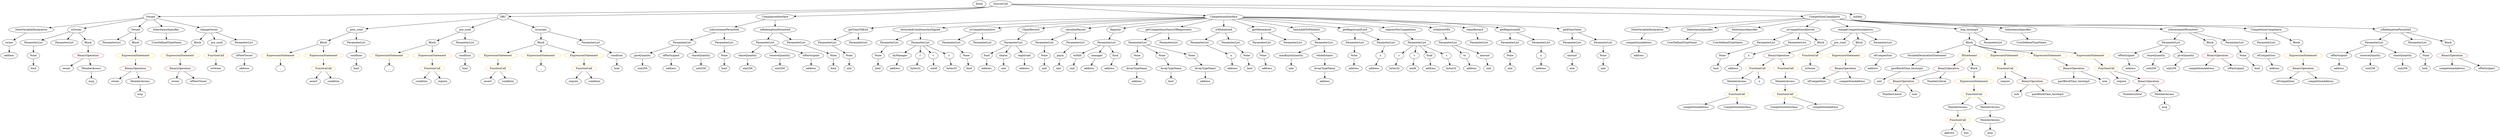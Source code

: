 strict digraph {
	graph [bb="0,0,11595,756"];
	node [label="\N"];
	Enter	[height=0.5,
		pos="4622.6,738",
		width=0.83628];
	Identifier_ofCompetition	[color=black,
		height=0.5,
		label=ofCompetition,
		pos="10599,306",
		width=1.7927];
	Identifier_ofCompetition_1	[color=black,
		height=0.5,
		label=ofCompetition,
		pos="8410.6,306",
		width=1.7927];
	NumberLiteral_Unnamed	[color=black,
		height=0.5,
		label=NumberLiteral,
		pos="9893.6,234",
		width=1.765];
	VariableDeclaration_competitionAddress	[color=black,
		height=0.5,
		label=competitionAddress,
		pos="7585.6,522",
		width=2.3887];
	ElementaryTypeName_address_19	[color=black,
		height=0.5,
		label=address,
		pos="7585.6,450",
		width=1.0996];
	VariableDeclaration_competitionAddress -> ElementaryTypeName_address_19	[pos="e,7585.6,468.1 7585.6,503.7 7585.6,496.41 7585.6,487.73 7585.6,479.54"];
	VariableDeclarationStatement_Unnamed	[color=black,
		height=0.5,
		label=VariableDeclarationStatement,
		pos="8940.6,450",
		width=3.3174];
	VariableDeclaration_pastBlockTime_tmstmp4	[color=black,
		height=0.5,
		label=pastBlockTime_tmstmp4,
		pos="8834.6,378",
		width=2.9016];
	VariableDeclarationStatement_Unnamed -> VariableDeclaration_pastBlockTime_tmstmp4	[pos="e,8860,395.79 8914.9,432.05 8901.3,423.03 8884.2,411.79 8869.4,401.99"];
	Parameter_ofParticipant_3	[color=black,
		height=0.5,
		label=ofParticipant,
		pos="10847,450",
		width=1.6125];
	ElementaryTypeName_address_22	[color=black,
		height=0.5,
		label=address,
		pos="10847,378",
		width=1.0996];
	Parameter_ofParticipant_3 -> ElementaryTypeName_address_22	[pos="e,10847,396.1 10847,431.7 10847,424.41 10847,415.73 10847,407.54"];
	ParameterList_Unnamed_11	[color=black,
		height=0.5,
		label=ParameterList,
		pos="6996.6,522",
		width=1.7095];
	Parameter_None_4	[color=black,
		height=0.5,
		label=None,
		pos="6999.6,450",
		width=0.85014];
	ParameterList_Unnamed_11 -> Parameter_None_4	[pos="e,6998.9,468.1 6997.3,503.7 6997.6,496.41 6998,487.73 6998.4,479.54"];
	Parameter_condition_1	[color=black,
		height=0.5,
		label=condition,
		pos="1672.6,450",
		width=1.266];
	ElementaryTypeName_bool_7	[color=black,
		height=0.5,
		label=bool,
		pos="1672.6,378",
		width=0.76697];
	Parameter_condition_1 -> ElementaryTypeName_bool_7	[pos="e,1672.6,396.1 1672.6,431.7 1672.6,424.41 1672.6,415.73 1672.6,407.54"];
	ParameterList_Unnamed	[color=black,
		height=0.5,
		label=ParameterList,
		pos="5163.6,522",
		width=1.7095];
	VariableDeclaration_withId	[color=black,
		height=0.5,
		label=withId,
		pos="5004.6,450",
		width=0.94717];
	ParameterList_Unnamed -> VariableDeclaration_withId	[pos="e,5030.2,462.26 5130.6,506.5 5104.3,494.9 5067.4,478.67 5040.4,466.76"];
	VariableDeclaration_manager	[color=black,
		height=0.5,
		label=manager,
		pos="5098.6,450",
		width=1.1551];
	ParameterList_Unnamed -> VariableDeclaration_manager	[pos="e,5113.4,466.99 5148.2,504.41 5140.1,495.74 5130.1,484.97 5121.2,475.38"];
	VariableDeclaration_fund	[color=black,
		height=0.5,
		label=fund,
		pos="5185.6,450",
		width=0.76697];
	ParameterList_Unnamed -> VariableDeclaration_fund	[pos="e,5180.2,468.1 5169,503.7 5171.4,496.24 5174.2,487.32 5176.8,478.97"];
	Parameter_x	[color=black,
		height=0.5,
		label=x,
		pos="5639.6,450",
		width=0.75];
	ElementaryTypeName_address_5	[color=black,
		height=0.5,
		label=address,
		pos="5750.6,378",
		width=1.0996];
	Parameter_x -> ElementaryTypeName_address_5	[pos="e,5728.3,393.04 5658.7,436.97 5675.1,426.58 5699.3,411.36 5718.7,399.13"];
	ParameterList_Unnamed_13	[color=black,
		height=0.5,
		label=ParameterList,
		pos="6291.6,522",
		width=1.7095];
	Parameter_None_5	[color=black,
		height=0.5,
		label=None,
		pos="6287.6,450",
		width=0.85014];
	ParameterList_Unnamed_13 -> Parameter_None_5	[pos="e,6288.6,468.1 6290.6,503.7 6290.2,496.41 6289.7,487.73 6289.2,479.54"];
	IfStatement_Unnamed	[color=orange,
		height=0.5,
		label=IfStatement,
		pos="9130.6,450",
		width=1.4739];
	BinaryOperation_Unnamed_10	[color=brown,
		height=0.5,
		label=BinaryOperation,
		pos="9028.6,378",
		width=1.9867];
	IfStatement_Unnamed -> BinaryOperation_Unnamed_10	[pos="e,9052.5,395.39 9107.7,433.29 9094.2,424.03 9076.9,412.15 9061.9,401.87"];
	Block_Unnamed_11	[color=black,
		height=0.5,
		label=Block,
		pos="9150.6,378",
		width=0.90558];
	IfStatement_Unnamed -> Block_Unnamed_11	[pos="e,9145.7,396.1 9135.5,431.7 9137.7,424.24 9140.2,415.32 9142.6,406.97"];
	ParameterList_Unnamed_36	[color=black,
		height=0.5,
		label=ParameterList,
		pos="152.59,522",
		width=1.7095];
	Parameter_None_14	[color=black,
		height=0.5,
		label=None,
		pos="152.59,450",
		width=0.85014];
	ParameterList_Unnamed_36 -> Parameter_None_14	[pos="e,152.59,468.1 152.59,503.7 152.59,496.41 152.59,487.73 152.59,479.54"];
	VariableDeclaration_fund_1	[color=black,
		height=0.5,
		label=fund,
		pos="4572.6,450",
		width=0.76697];
	ElementaryTypeName_address_3	[color=black,
		height=0.5,
		label=address,
		pos="4572.6,378",
		width=1.0996];
	VariableDeclaration_fund_1 -> ElementaryTypeName_address_3	[pos="e,4572.6,396.1 4572.6,431.7 4572.6,424.41 4572.6,415.73 4572.6,407.54"];
	Parameter_to	[color=black,
		height=0.5,
		label=to,
		pos="6811.6,450",
		width=0.75];
	ElementaryTypeName_address_14	[color=black,
		height=0.5,
		label=address,
		pos="6844.6,378",
		width=1.0996];
	Parameter_to -> ElementaryTypeName_address_14	[pos="e,6836.6,395.96 6819.4,432.41 6823.1,424.59 6827.6,415.06 6831.8,406.23"];
	ParameterList_Unnamed_3	[color=black,
		height=0.5,
		label=ParameterList,
		pos="4176.6,522",
		width=1.7095];
	Parameter_None	[color=black,
		height=0.5,
		label=None,
		pos="4047.6,450",
		width=0.85014];
	ParameterList_Unnamed_3 -> Parameter_None	[pos="e,4069.4,462.85 4148.3,505.64 4128,494.62 4100.6,479.77 4079.5,468.33"];
	ExpressionStatement_Unnamed_1	[color=orange,
		height=0.5,
		label=ExpressionStatement,
		pos="1824.6,450",
		width=2.458];
	Identifier__	[color=black,
		height=0.5,
		label=_,
		pos="1824.6,378",
		width=0.75];
	ExpressionStatement_Unnamed_1 -> Identifier__	[pos="e,1824.6,396.1 1824.6,431.7 1824.6,424.41 1824.6,415.73 1824.6,407.54"];
	ElementaryTypeName_uint256_6	[color=black,
		height=0.5,
		label=uint256,
		pos="11139,378",
		width=1.0442];
	ExpressionStatement_Unnamed_11	[color=orange,
		height=0.5,
		label=ExpressionStatement,
		pos="9290.6,450",
		width=2.458];
	FunctionCall_Unnamed_10	[color=orange,
		height=0.5,
		label=FunctionCall,
		pos="9293.6,378",
		width=1.6125];
	ExpressionStatement_Unnamed_11 -> FunctionCall_Unnamed_10	[pos="e,9292.9,396.1 9291.3,431.7 9291.6,424.41 9292,415.73 9292.4,407.54"];
	ModifierDefinition_post_cond	[color=black,
		height=0.5,
		label=post_cond,
		pos="1672.6,594",
		width=1.4184];
	Block_Unnamed_1	[color=black,
		height=0.5,
		label=Block,
		pos="1520.6,522",
		width=0.90558];
	ModifierDefinition_post_cond -> Block_Unnamed_1	[pos="e,1545,534.26 1642.6,579.17 1617.5,567.61 1581.7,551.13 1555.3,539"];
	ParameterList_Unnamed_31	[color=black,
		height=0.5,
		label=ParameterList,
		pos="1672.6,522",
		width=1.7095];
	ModifierDefinition_post_cond -> ParameterList_Unnamed_31	[pos="e,1672.6,540.1 1672.6,575.7 1672.6,568.41 1672.6,559.73 1672.6,551.54"];
	Parameter_condition	[color=black,
		height=0.5,
		label=condition,
		pos="2171.6,450",
		width=1.266];
	ElementaryTypeName_bool_6	[color=black,
		height=0.5,
		label=bool,
		pos="2171.6,378",
		width=0.76697];
	Parameter_condition -> ElementaryTypeName_bool_6	[pos="e,2171.6,396.1 2171.6,431.7 2171.6,424.41 2171.6,415.73 2171.6,407.54"];
	ContractDefinition_Owned	[color=black,
		height=0.5,
		label=Owned,
		pos="700.59,666",
		width=1.0442];
	StateVariableDeclaration_Unnamed	[color=black,
		height=0.5,
		label=StateVariableDeclaration,
		pos="142.59,594",
		width=2.8184];
	ContractDefinition_Owned -> StateVariableDeclaration_Unnamed	[pos="e,223.61,605.16 664.4,660.46 578.49,649.68 360.03,622.28 234.7,606.56"];
	FunctionDefinition_isOwner	[color=black,
		height=0.5,
		label=isOwner,
		pos="349.59,594",
		width=1.1551];
	ContractDefinition_Owned -> FunctionDefinition_isOwner	[pos="e,386.92,602.45 666.29,658.16 603.5,645.64 469.9,618.99 397.92,604.64"];
	FunctionDefinition_Owned	[color=black,
		height=0.5,
		label=Owned,
		pos="629.59,594",
		width=1.0442];
	ContractDefinition_Owned -> FunctionDefinition_Owned	[pos="e,645.3,610.49 684.83,649.46 675.55,640.31 663.62,628.55 653.23,618.31"];
	InheritanceSpecifier_Unnamed	[color=black,
		height=0.5,
		label=InheritanceSpecifier,
		pos="774.59,594",
		width=2.3333];
	ContractDefinition_Owned -> InheritanceSpecifier_Unnamed	[pos="e,756.66,611.96 717.01,649.46 726.28,640.69 738.08,629.53 748.59,619.6"];
	FunctionDefinition_changeOwner	[color=black,
		height=0.5,
		label=changeOwner,
		pos="979.59,594",
		width=1.7095];
	ContractDefinition_Owned -> FunctionDefinition_changeOwner	[pos="e,933.96,606.45 733.41,656.76 780,645.08 865.97,623.51 922.97,609.21"];
	Block_Unnamed_10	[color=black,
		height=0.5,
		label=Block,
		pos="9130.6,522",
		width=0.90558];
	Block_Unnamed_10 -> VariableDeclarationStatement_Unnamed	[pos="e,8984.3,467.1 9104.2,511.27 9076.1,500.92 9030.9,484.26 8995.1,471.07"];
	Block_Unnamed_10 -> IfStatement_Unnamed	[pos="e,9130.6,468.1 9130.6,503.7 9130.6,496.41 9130.6,487.73 9130.6,479.54"];
	Block_Unnamed_10 -> ExpressionStatement_Unnamed_11	[pos="e,9254.5,466.8 9155.6,510.06 9179.2,499.72 9215.3,483.94 9244.2,471.3"];
	ExpressionStatement_Unnamed_12	[color=orange,
		height=0.5,
		label=ExpressionStatement,
		pos="9485.6,450",
		width=2.458];
	Block_Unnamed_10 -> ExpressionStatement_Unnamed_12	[pos="e,9420,462.44 9155,509.82 9160.4,507.65 9166.1,505.57 9171.6,504 9265.1,477.19 9291.6,484.32 9387.6,468 9394.5,466.83 9401.6,465.61 \
9408.8,464.38"];
	ExpressionStatement_Unnamed_10	[color=orange,
		height=0.5,
		label=ExpressionStatement,
		pos="9680.6,450",
		width=2.458];
	Block_Unnamed_10 -> ExpressionStatement_Unnamed_10	[pos="e,9616.9,462.85 9154.9,509.5 9160.3,507.35 9166,505.36 9171.6,504 9349.7,460.38 9400.8,491.69 9582.6,468 9590.1,467.03 9597.8,465.89 \
9605.6,464.67"];
	ElementaryTypeName_address_13	[color=black,
		height=0.5,
		label=address,
		pos="6154.6,306",
		width=1.0996];
	ElementaryTypeName_address	[color=black,
		height=0.5,
		label=address,
		pos="5164.6,378",
		width=1.0996];
	ParameterList_Unnamed_44	[color=black,
		height=0.5,
		label=ParameterList,
		pos="9242.6,522",
		width=1.7095];
	ElementaryTypeName_bool_5	[color=black,
		height=0.5,
		label=bool,
		pos="3876.6,378",
		width=0.76697];
	ParameterList_Unnamed_4	[color=black,
		height=0.5,
		label=ParameterList,
		pos="5586.6,522",
		width=1.7095];
	ParameterList_Unnamed_4 -> Parameter_x	[pos="e,5628,466.36 5599.4,504.05 5605.9,495.44 5614,484.81 5621.2,475.33"];
	ElementaryTypeName_uint_1	[color=black,
		height=0.5,
		label=uint,
		pos="4657.6,378",
		width=0.75];
	StateVariableDeclaration_Unnamed_1	[color=black,
		height=0.5,
		label=StateVariableDeclaration,
		pos="7604.6,594",
		width=2.8184];
	StateVariableDeclaration_Unnamed_1 -> VariableDeclaration_competitionAddress	[pos="e,7590.2,540.1 7599.9,575.7 7597.9,568.24 7595.4,559.32 7593.2,550.97"];
	FunctionCall_Unnamed_4	[color=orange,
		height=0.5,
		label=FunctionCall,
		pos="1021.6,450",
		width=1.6125];
	Identifier_isOwner	[color=black,
		height=0.5,
		label=isOwner,
		pos="1021.6,378",
		width=1.1551];
	FunctionCall_Unnamed_4 -> Identifier_isOwner	[pos="e,1021.6,396.1 1021.6,431.7 1021.6,424.41 1021.6,415.73 1021.6,407.54"];
	ParameterList_Unnamed_18	[color=black,
		height=0.5,
		label=ParameterList,
		pos="7278.6,522",
		width=1.7095];
	Parameter_amount	[color=black,
		height=0.5,
		label=amount,
		pos="7278.6,450",
		width=1.0581];
	ParameterList_Unnamed_18 -> Parameter_amount	[pos="e,7278.6,468.1 7278.6,503.7 7278.6,496.41 7278.6,487.73 7278.6,479.54"];
	Identifier_competitionAddress_2	[color=black,
		height=0.5,
		label=competitionAddress,
		pos="11375,378",
		width=2.3887];
	VariableDeclaration_owner	[color=black,
		height=0.5,
		label=owner,
		pos="39.587,522",
		width=0.93331];
	ElementaryTypeName_address_17	[color=black,
		height=0.5,
		label=address,
		pos="39.587,450",
		width=1.0996];
	VariableDeclaration_owner -> ElementaryTypeName_address_17	[pos="e,39.587,468.1 39.587,503.7 39.587,496.41 39.587,487.73 39.587,479.54"];
	Identifier_require_2	[color=black,
		height=0.5,
		label=require,
		pos="9843.6,306",
		width=1.0026];
	BinaryOperation_Unnamed_11	[color=brown,
		height=0.5,
		label=BinaryOperation,
		pos="8827.6,306",
		width=1.9867];
	NumberLiteral_Unnamed_1	[color=black,
		height=0.5,
		label=NumberLiteral,
		pos="8772.6,234",
		width=1.765];
	BinaryOperation_Unnamed_11 -> NumberLiteral_Unnamed_1	[pos="e,8785.8,251.79 8814.3,288.05 8807.9,279.89 8800,269.91 8792.9,260.82"];
	Identifier_now_2	[color=black,
		height=0.5,
		label=now,
		pos="8881.6,234",
		width=0.75];
	BinaryOperation_Unnamed_11 -> Identifier_now_2	[pos="e,8869.7,250.36 8840.7,288.05 8847.3,279.44 8855.5,268.81 8862.8,259.33"];
	ElementaryTypeName_bool_9	[color=black,
		height=0.5,
		label=bool,
		pos="152.59,378",
		width=0.76697];
	Parameter_None_14 -> ElementaryTypeName_bool_9	[pos="e,152.59,396.1 152.59,431.7 152.59,424.41 152.59,415.73 152.59,407.54"];
	Identifier_competitionAddress_1	[color=black,
		height=0.5,
		label=competitionAddress,
		pos="10204,378",
		width=2.3887];
	BinaryOperation_Unnamed_9	[color=brown,
		height=0.5,
		label=BinaryOperation,
		pos="9609.6,378",
		width=1.9867];
	Identifier_pastBlockTime_tmstmp4_1	[color=black,
		height=0.5,
		label=pastBlockTime_tmstmp4,
		pos="9613.6,306",
		width=2.9016];
	BinaryOperation_Unnamed_9 -> Identifier_pastBlockTime_tmstmp4_1	[pos="e,9612.6,324.1 9610.6,359.7 9611,352.41 9611.5,343.73 9612,335.54"];
	Identifier_now_1	[color=black,
		height=0.5,
		label=now,
		pos="9762.6,306",
		width=0.75];
	BinaryOperation_Unnamed_9 -> Identifier_now_1	[pos="e,9740.9,317.3 9643.7,361.72 9667.1,351.21 9698.8,336.87 9726.6,324 9727.9,323.4 9729.2,322.78 9730.6,322.15"];
	StateVariableDeclaration_Unnamed -> VariableDeclaration_owner	[pos="e,59.905,536.81 117.92,576.23 103.23,566.25 84.503,553.53 69.043,543.02"];
	Parameter_None_12	[color=black,
		height=0.5,
		label=None,
		pos="3367.6,450",
		width=0.85014];
	ElementaryTypeName_bool_4	[color=black,
		height=0.5,
		label=bool,
		pos="3367.6,378",
		width=0.76697];
	Parameter_None_12 -> ElementaryTypeName_bool_4	[pos="e,3367.6,396.1 3367.6,431.7 3367.6,424.41 3367.6,415.73 3367.6,407.54"];
	BinaryOperation_Unnamed_6	[color=brown,
		height=0.5,
		label=BinaryOperation,
		pos="8254.6,450",
		width=1.9867];
	FunctionCall_Unnamed_5	[color=orange,
		height=0.5,
		label=FunctionCall,
		pos="8144.6,378",
		width=1.6125];
	BinaryOperation_Unnamed_6 -> FunctionCall_Unnamed_5	[pos="e,8169.2,394.67 8229.1,432.76 8214.1,423.27 8195.1,411.15 8178.9,400.82"];
	FunctionCall_Unnamed_7	[color=orange,
		height=0.5,
		label=FunctionCall,
		pos="8278.6,378",
		width=1.6125];
	BinaryOperation_Unnamed_6 -> FunctionCall_Unnamed_7	[pos="e,8272.7,396.1 8260.5,431.7 8263.1,424.24 8266.1,415.32 8269,406.97"];
	ExpressionStatement_Unnamed_12 -> BinaryOperation_Unnamed_9	[pos="e,9581.5,394.83 9514.7,432.59 9531.7,422.97 9553.4,410.72 9571.7,400.36"];
	Parameter_ofCompetition	[color=black,
		height=0.5,
		label=ofCompetition,
		pos="10511,450",
		width=1.7927];
	ElementaryTypeName_address_20	[color=black,
		height=0.5,
		label=address,
		pos="10555,378",
		width=1.0996];
	Parameter_ofCompetition -> ElementaryTypeName_address_20	[pos="e,10544,395.79 10521,432.05 10526,424.06 10532,414.33 10538,405.4"];
	ElementaryTypeName_address_1	[color=black,
		height=0.5,
		label=address,
		pos="5067.6,378",
		width=1.0996];
	FunctionCall_Unnamed_1	[color=orange,
		height=0.5,
		label=FunctionCall,
		pos="1520.6,378",
		width=1.6125];
	Identifier_assert	[color=black,
		height=0.5,
		label=assert,
		pos="1472.6,306",
		width=0.89172];
	FunctionCall_Unnamed_1 -> Identifier_assert	[pos="e,1483.8,323.31 1509,360.05 1503.3,351.85 1496.5,341.83 1490.2,332.71"];
	Identifier_condition_1	[color=black,
		height=0.5,
		label=condition,
		pos="1568.6,306",
		width=1.266];
	FunctionCall_Unnamed_1 -> Identifier_condition_1	[pos="e,1557.1,323.79 1532.2,360.05 1537.7,351.97 1544.5,342.12 1550.7,333.11"];
	ElementaryTypeName_bool_11	[color=black,
		height=0.5,
		label=bool,
		pos="11243,378",
		width=0.76697];
	ElementaryTypeName_uint	[color=black,
		height=0.5,
		label=uint,
		pos="4982.6,378",
		width=0.75];
	VariableDeclaration_withId -> ElementaryTypeName_uint	[pos="e,4987.9,395.79 4999.3,432.05 4996.9,424.4 4994,415.16 4991.2,406.56"];
	Identifier_require_1	[color=black,
		height=0.5,
		label=require,
		pos="2663.6,306",
		width=1.0026];
	BinaryOperation_Unnamed_2	[color=brown,
		height=0.5,
		label=BinaryOperation,
		pos="405.59,450",
		width=1.9867];
	Identifier_owner_2	[color=black,
		height=0.5,
		label=owner,
		pos="316.59,378",
		width=0.93331];
	BinaryOperation_Unnamed_2 -> Identifier_owner_2	[pos="e,334.82,393.34 384.5,432.41 372.33,422.85 356.91,410.72 343.84,400.44"];
	MemberAccess_Unnamed_1	[color=black,
		height=0.5,
		label=MemberAccess,
		pos="437.59,378",
		width=1.9174];
	BinaryOperation_Unnamed_2 -> MemberAccess_Unnamed_1	[pos="e,429.77,396.1 413.5,431.7 416.98,424.07 421.17,414.92 425.06,406.4"];
	ElementaryTypeName_bool_1	[color=black,
		height=0.5,
		label=bool,
		pos="5835.6,378",
		width=0.76697];
	ElementaryTypeName_address_12	[color=black,
		height=0.5,
		label=address,
		pos="6650.6,378",
		width=1.0996];
	Identifier_assert_1	[color=black,
		height=0.5,
		label=assert,
		pos="2275.6,306",
		width=0.89172];
	Identifier_now	[color=black,
		height=0.5,
		label=now,
		pos="9344.6,234",
		width=0.75];
	ModifierInvocation_pre_cond_1	[color=black,
		height=0.5,
		label=pre_cond,
		pos="8529.6,522",
		width=1.2937];
	FunctionCall_Unnamed_13	[color=orange,
		height=0.5,
		label=FunctionCall,
		pos="8402.6,450",
		width=1.6125];
	ModifierInvocation_pre_cond_1 -> FunctionCall_Unnamed_13	[pos="e,8430.3,466.29 8503.6,506.67 8485.3,496.61 8460.6,483 8440.2,471.75"];
	ParameterList_Unnamed_7	[color=black,
		height=0.5,
		label=ParameterList,
		pos="4458.6,522",
		width=1.7095];
	Parameter_None_2	[color=black,
		height=0.5,
		label=None,
		pos="4480.6,450",
		width=0.85014];
	ParameterList_Unnamed_7 -> Parameter_None_2	[pos="e,4475.2,468.1 4464,503.7 4466.4,496.24 4469.2,487.32 4471.8,478.97"];
	InheritanceSpecifier_Unnamed_1	[color=black,
		height=0.5,
		label=InheritanceSpecifier,
		pos="7882.6,594",
		width=2.3333];
	UserDefinedTypeName_Unnamed_1	[color=black,
		height=0.5,
		label=UserDefinedTypeName,
		pos="7787.6,522",
		width=2.7214];
	InheritanceSpecifier_Unnamed_1 -> UserDefinedTypeName_Unnamed_1	[pos="e,7810.6,539.96 7860.1,576.41 7848.1,567.56 7833.1,556.52 7819.8,546.77"];
	ParameterList_Unnamed_19	[color=black,
		height=0.5,
		label=ParameterList,
		pos="7419.6,522",
		width=1.7095];
	Parameter_None_10	[color=black,
		height=0.5,
		label=None,
		pos="7419.6,450",
		width=0.85014];
	ParameterList_Unnamed_19 -> Parameter_None_10	[pos="e,7419.6,468.1 7419.6,503.7 7419.6,496.41 7419.6,487.73 7419.6,479.54"];
	ElementaryTypeName_address_9	[color=black,
		height=0.5,
		label=address,
		pos="6284.6,378",
		width=1.0996];
	Parameter_None_5 -> ElementaryTypeName_address_9	[pos="e,6285.3,396.1 6286.8,431.7 6286.5,424.41 6286.2,415.73 6285.8,407.54"];
	BinaryOperation_Unnamed_10 -> BinaryOperation_Unnamed_11	[pos="e,8868.2,321.14 8987.9,362.83 8956.4,351.88 8912.7,336.63 8878.8,324.84"];
	NumberLiteral_Unnamed_2	[color=black,
		height=0.5,
		label=NumberLiteral,
		pos="8980.6,306",
		width=1.765];
	BinaryOperation_Unnamed_10 -> NumberLiteral_Unnamed_2	[pos="e,8992.1,323.79 9017,360.05 9011.4,351.97 9004.7,342.12 8998.5,333.11"];
	ElementaryTypeName_uint256_7	[color=black,
		height=0.5,
		label=uint256,
		pos="10991,378",
		width=1.0442];
	BinaryOperation_Unnamed	[color=brown,
		height=0.5,
		label=BinaryOperation,
		pos="629.59,378",
		width=1.9867];
	Identifier_owner	[color=black,
		height=0.5,
		label=owner,
		pos="542.59,306",
		width=0.93331];
	BinaryOperation_Unnamed -> Identifier_owner	[pos="e,560.7,321.57 608.97,360.41 597.16,350.91 582.21,338.88 569.49,328.65"];
	MemberAccess_Unnamed	[color=black,
		height=0.5,
		label=MemberAccess,
		pos="663.59,306",
		width=1.9174];
	BinaryOperation_Unnamed -> MemberAccess_Unnamed	[pos="e,655.28,324.1 637.99,359.7 641.7,352.07 646.14,342.92 650.28,334.4"];
	Parameter_payin	[color=black,
		height=0.5,
		label=payin,
		pos="4921.6,450",
		width=0.85014];
	ElementaryTypeName_uint_6	[color=black,
		height=0.5,
		label=uint,
		pos="4910.6,378",
		width=0.75];
	Parameter_payin -> ElementaryTypeName_uint_6	[pos="e,4913.3,396.1 4918.9,431.7 4917.7,424.32 4916.3,415.52 4915,407.25"];
	MemberAccess_Unnamed_2	[color=black,
		height=0.5,
		label=MemberAccess,
		pos="8030.6,306",
		width=1.9174];
	FunctionCall_Unnamed_5 -> MemberAccess_Unnamed_2	[pos="e,8056.6,322.98 8119.3,361.46 8103.7,351.9 8083.5,339.5 8066.3,328.94"];
	Identifier_x	[color=black,
		height=0.5,
		label=x,
		pos="8144.6,306",
		width=0.75];
	FunctionCall_Unnamed_5 -> Identifier_x	[pos="e,8144.6,324.1 8144.6,359.7 8144.6,352.41 8144.6,343.73 8144.6,335.54"];
	Parameter_x_3	[color=black,
		height=0.5,
		label=x,
		pos="8108.6,450",
		width=0.75];
	ElementaryTypeName_address_23	[color=black,
		height=0.5,
		label=address,
		pos="8028.6,378",
		width=1.0996];
	Parameter_x_3 -> ElementaryTypeName_address_23	[pos="e,8046.3,394.51 8092.8,435.17 8081.9,425.65 8067.2,412.79 8054.6,401.77"];
	Parameter_ofParticipant_2	[color=black,
		height=0.5,
		label=ofParticipant,
		pos="9845.6,450",
		width=1.6125];
	ElementaryTypeName_address_21	[color=black,
		height=0.5,
		label=address,
		pos="9873.6,378",
		width=1.0996];
	Parameter_ofParticipant_2 -> ElementaryTypeName_address_21	[pos="e,9866.7,396.1 9852.5,431.7 9855.5,424.15 9859.1,415.12 9862.5,406.68"];
	Identifier_msg_1	[color=black,
		height=0.5,
		label=msg,
		pos="437.59,306",
		width=0.75];
	FunctionDefinition_isOwner -> ParameterList_Unnamed_36	[pos="e,190.74,536.56 318.37,581.91 286.87,570.72 237.79,553.27 201.19,540.27"];
	ParameterList_Unnamed_35	[color=black,
		height=0.5,
		label=ParameterList,
		pos="293.59,522",
		width=1.7095];
	FunctionDefinition_isOwner -> ParameterList_Unnamed_35	[pos="e,306.89,539.63 336.6,576.76 329.91,568.4 321.6,558.02 314.07,548.61"];
	Block_Unnamed_5	[color=black,
		height=0.5,
		label=Block,
		pos="405.59,522",
		width=0.90558];
	FunctionDefinition_isOwner -> Block_Unnamed_5	[pos="e,393.05,538.67 362.58,576.76 369.53,568.07 378.24,557.19 386,547.49"];
	Parameter_None_16	[color=black,
		height=0.5,
		label=None,
		pos="11249,450",
		width=0.85014];
	Parameter_None_16 -> ElementaryTypeName_bool_11	[pos="e,11244,396.1 11247,431.7 11246,424.41 11246,415.73 11245,407.54"];
	BinaryOperation_Unnamed_5	[color=brown,
		height=0.5,
		label=BinaryOperation,
		pos="11375,450",
		width=1.9867];
	BinaryOperation_Unnamed_5 -> Identifier_competitionAddress_2	[pos="e,11375,396.1 11375,431.7 11375,424.41 11375,415.73 11375,407.54"];
	Identifier_ofParticipant_1	[color=black,
		height=0.5,
		label=ofParticipant,
		pos="11537,378",
		width=1.6125];
	BinaryOperation_Unnamed_5 -> Identifier_ofParticipant_1	[pos="e,11504,393.16 11409,433.98 11434,423.36 11467,409.03 11493,397.67"];
	FunctionCall_Unnamed_6	[color=orange,
		height=0.5,
		label=FunctionCall,
		pos="8030.6,234",
		width=1.6125];
	Identifier_competitionAddress_3	[color=black,
		height=0.5,
		label=competitionAddress,
		pos="7845.6,162",
		width=2.3887];
	FunctionCall_Unnamed_6 -> Identifier_competitionAddress_3	[pos="e,7886,178.28 7994.9,219.5 7967,208.95 7927.9,194.13 7896.7,182.32"];
	Identifier_CompetitionInterface	[color=black,
		height=0.5,
		label=CompetitionInterface,
		pos="8038.6,162",
		width=2.4719];
	FunctionCall_Unnamed_6 -> Identifier_CompetitionInterface	[pos="e,8036.6,180.1 8032.6,215.7 8033.4,208.41 8034.4,199.73 8035.3,191.54"];
	ParameterList_Unnamed_23	[color=black,
		height=0.5,
		label=ParameterList,
		pos="6150.6,522",
		width=1.7095];
	Parameter_maxBuyinQuantity	[color=black,
		height=0.5,
		label=maxBuyinQuantity,
		pos="6003.6,450",
		width=2.1947];
	ParameterList_Unnamed_23 -> Parameter_maxBuyinQuantity	[pos="e,6036.8,466.8 6119.4,506.15 6098.4,496.13 6070.3,482.76 6047.1,471.7"];
	Parameter_whitelistants	[color=black,
		height=0.5,
		label=whitelistants,
		pos="6156.6,450",
		width=1.5432];
	ParameterList_Unnamed_23 -> Parameter_whitelistants	[pos="e,6155.1,468.1 6152.1,503.7 6152.7,496.41 6153.4,487.73 6154.1,479.54"];
	ElementaryTypeName_bool	[color=black,
		height=0.5,
		label=bool,
		pos="4047.6,378",
		width=0.76697];
	Identifier_owner_1	[color=black,
		height=0.5,
		label=owner,
		pos="833.59,306",
		width=0.93331];
	ParameterList_Unnamed_17	[color=black,
		height=0.5,
		label=ParameterList,
		pos="3894.6,522",
		width=1.7095];
	Parameter_None_9	[color=black,
		height=0.5,
		label=None,
		pos="3955.6,450",
		width=0.85014];
	ParameterList_Unnamed_17 -> Parameter_None_9	[pos="e,3942.2,466.36 3909.4,504.05 3916.9,495.35 3926.3,484.59 3934.6,475.03"];
	Parameter_giveQuantity	[color=black,
		height=0.5,
		label=giveQuantity,
		pos="2986.6,450",
		width=1.5848];
	ElementaryTypeName_uint256	[color=black,
		height=0.5,
		label=uint256,
		pos="2986.6,378",
		width=1.0442];
	Parameter_giveQuantity -> ElementaryTypeName_uint256	[pos="e,2986.6,396.1 2986.6,431.7 2986.6,424.41 2986.6,415.73 2986.6,407.54"];
	MemberAccess_Unnamed_7	[color=black,
		height=0.5,
		label=MemberAccess,
		pos="9072.6,162",
		width=1.9174];
	FunctionCall_Unnamed_12	[color=orange,
		height=0.5,
		label=FunctionCall,
		pos="9072.6,90",
		width=1.6125];
	MemberAccess_Unnamed_7 -> FunctionCall_Unnamed_12	[pos="e,9072.6,108.1 9072.6,143.7 9072.6,136.41 9072.6,127.73 9072.6,119.54"];
	Parameter_None_15	[color=black,
		height=0.5,
		label=None,
		pos="10392,450",
		width=0.85014];
	ElementaryTypeName_bool_10	[color=black,
		height=0.5,
		label=bool,
		pos="10470,378",
		width=0.76697];
	Parameter_None_15 -> ElementaryTypeName_bool_10	[pos="e,10454,393.25 10408,434.5 10419,424.76 10433,411.77 10445,400.8"];
	ElementaryTypeName_bool_3	[color=black,
		height=0.5,
		label=bool,
		pos="5457.6,306",
		width=0.76697];
	FunctionDefinition_getTimeTillEnd	[color=black,
		height=0.5,
		label=getTimeTillEnd,
		pos="4035.6,594",
		width=1.8759];
	FunctionDefinition_getTimeTillEnd -> ParameterList_Unnamed_17	[pos="e,3925,538.09 4004.6,577.64 3984.2,567.49 3957.2,554.09 3935.1,543.1"];
	ParameterList_Unnamed_16	[color=black,
		height=0.5,
		label=ParameterList,
		pos="4035.6,522",
		width=1.7095];
	FunctionDefinition_getTimeTillEnd -> ParameterList_Unnamed_16	[pos="e,4035.6,540.1 4035.6,575.7 4035.6,568.41 4035.6,559.73 4035.6,551.54"];
	Identifier_isOwner_1	[color=black,
		height=0.5,
		label=isOwner,
		pos="8402.6,378",
		width=1.1551];
	MemberAccess_Unnamed_2 -> FunctionCall_Unnamed_6	[pos="e,8030.6,252.1 8030.6,287.7 8030.6,280.41 8030.6,271.73 8030.6,263.54"];
	Parameter_x_1	[color=black,
		height=0.5,
		label=x,
		pos="7137.6,450",
		width=0.75];
	ElementaryTypeName_address_7	[color=black,
		height=0.5,
		label=address,
		pos="7137.6,378",
		width=1.0996];
	Parameter_x_1 -> ElementaryTypeName_address_7	[pos="e,7137.6,396.1 7137.6,431.7 7137.6,424.41 7137.6,415.73 7137.6,407.54"];
	ExpressionStatement_Unnamed_6	[color=orange,
		height=0.5,
		label=ExpressionStatement,
		pos="2323.6,450",
		width=2.458];
	FunctionCall_Unnamed_3	[color=orange,
		height=0.5,
		label=FunctionCall,
		pos="2323.6,378",
		width=1.6125];
	ExpressionStatement_Unnamed_6 -> FunctionCall_Unnamed_3	[pos="e,2323.6,396.1 2323.6,431.7 2323.6,424.41 2323.6,415.73 2323.6,407.54"];
	ModifierDefinition_pre_cond	[color=black,
		height=0.5,
		label=pre_cond,
		pos="2171.6,594",
		width=1.2937];
	Block_Unnamed	[color=black,
		height=0.5,
		label=Block,
		pos="2019.6,522",
		width=0.90558];
	ModifierDefinition_pre_cond -> Block_Unnamed	[pos="e,2043.9,534.2 2142.6,579.67 2117.5,568.09 2081.1,551.31 2054.3,539.01"];
	ParameterList_Unnamed_30	[color=black,
		height=0.5,
		label=ParameterList,
		pos="2171.6,522",
		width=1.7095];
	ModifierDefinition_pre_cond -> ParameterList_Unnamed_30	[pos="e,2171.6,540.1 2171.6,575.7 2171.6,568.41 2171.6,559.73 2171.6,551.54"];
	ExpressionStatement_Unnamed_5	[color=orange,
		height=0.5,
		label=ExpressionStatement,
		pos="2518.6,450",
		width=2.458];
	Identifier___2	[color=black,
		height=0.5,
		label=_,
		pos="2518.6,378",
		width=0.75];
	ExpressionStatement_Unnamed_5 -> Identifier___2	[pos="e,2518.6,396.1 2518.6,431.7 2518.6,424.41 2518.6,415.73 2518.6,407.54"];
	ElementaryTypeName_uint_10	[color=black,
		height=0.5,
		label=uint,
		pos="8710.6,306",
		width=0.75];
	VariableDeclaration_pastBlockTime_tmstmp4 -> ElementaryTypeName_uint_10	[pos="e,8730.9,318.44 8805.2,360.41 8785.8,349.44 8760.4,335.11 8740.8,324.05"];
	Parameter_condition_2	[color=black,
		height=0.5,
		label=condition,
		pos="2865.6,450",
		width=1.266];
	ElementaryTypeName_bool_8	[color=black,
		height=0.5,
		label=bool,
		pos="2865.6,378",
		width=0.76697];
	Parameter_condition_2 -> ElementaryTypeName_bool_8	[pos="e,2865.6,396.1 2865.6,431.7 2865.6,424.41 2865.6,415.73 2865.6,407.54"];
	InheritanceSpecifier_Unnamed_2	[color=black,
		height=0.5,
		label=InheritanceSpecifier,
		pos="8107.6,594",
		width=2.3333];
	UserDefinedTypeName_Unnamed_2	[color=black,
		height=0.5,
		label=UserDefinedTypeName,
		pos="8001.6,522",
		width=2.7214];
	InheritanceSpecifier_Unnamed_2 -> UserDefinedTypeName_Unnamed_2	[pos="e,8026.9,539.71 8082.5,576.41 8068.7,567.32 8051.4,555.92 8036.4,545.99"];
	BinaryOperation_Unnamed_7	[color=brown,
		height=0.5,
		label=BinaryOperation,
		pos="9969.6,306",
		width=1.9867];
	BinaryOperation_Unnamed_7 -> NumberLiteral_Unnamed	[pos="e,9911.7,251.71 9951.6,288.41 9942.2,279.76 9930.5,269 9920.1,259.42"];
	MemberAccess_Unnamed_4	[color=black,
		height=0.5,
		label=MemberAccess,
		pos="10045,234",
		width=1.9174];
	BinaryOperation_Unnamed_7 -> MemberAccess_Unnamed_4	[pos="e,10027,251.71 9987.4,288.41 9996.6,279.76 10008,269 10018,259.42"];
	MemberAccess_Unnamed_3	[color=black,
		height=0.5,
		label=MemberAccess,
		pos="8258.6,306",
		width=1.9174];
	FunctionCall_Unnamed_7 -> MemberAccess_Unnamed_3	[pos="e,8263.5,324.1 8273.6,359.7 8271.5,352.24 8269,343.32 8266.6,334.97"];
	ElementaryTypeName_address_8	[color=black,
		height=0.5,
		label=address,
		pos="6381.6,378",
		width=1.0996];
	VariableDeclaration_shares	[color=black,
		height=0.5,
		label=shares,
		pos="4652.6,450",
		width=0.94717];
	VariableDeclaration_shares -> ElementaryTypeName_uint_1	[pos="e,4656.4,396.1 4653.8,431.7 4654.3,424.41 4655,415.73 4655.5,407.54"];
	FunctionDefinition_isCompetitionAllowed	[color=black,
		height=0.5,
		label=isCompetitionAllowed,
		pos="8340.6,594",
		width=2.5966];
	ParameterList_Unnamed_43	[color=black,
		height=0.5,
		label=ParameterList,
		pos="8179.6,522",
		width=1.7095];
	FunctionDefinition_isCompetitionAllowed -> ParameterList_Unnamed_43	[pos="e,8213,537.51 8304.1,577.12 8280.1,566.7 8248.7,553.04 8223.4,542.04"];
	ParameterList_Unnamed_42	[color=black,
		height=0.5,
		label=ParameterList,
		pos="8320.6,522",
		width=1.7095];
	FunctionDefinition_isCompetitionAllowed -> ParameterList_Unnamed_42	[pos="e,8325.5,540.1 8335.6,575.7 8333.5,568.24 8331,559.32 8328.6,550.97"];
	Block_Unnamed_9	[color=black,
		height=0.5,
		label=Block,
		pos="8432.6,522",
		width=0.90558];
	FunctionDefinition_isCompetitionAllowed -> Block_Unnamed_9	[pos="e,8413.9,537.19 8362.9,576.05 8375.6,566.39 8391.6,554.19 8405.1,543.93"];
	FunctionCall_Unnamed_8	[color=orange,
		height=0.5,
		label=FunctionCall,
		pos="8258.6,234",
		width=1.6125];
	MemberAccess_Unnamed_3 -> FunctionCall_Unnamed_8	[pos="e,8258.6,252.1 8258.6,287.7 8258.6,280.41 8258.6,271.73 8258.6,263.54"];
	ElementaryTypeName_uint_8	[color=black,
		height=0.5,
		label=uint,
		pos="6005.6,378",
		width=0.75];
	Parameter_maxBuyinQuantity -> ElementaryTypeName_uint_8	[pos="e,6005.1,396.1 6004.1,431.7 6004.3,424.41 6004.5,415.73 6004.8,407.54"];
	ModifierDefinition_invariant	[color=black,
		height=0.5,
		label=invariant,
		pos="2518.6,594",
		width=1.1551];
	Block_Unnamed_2	[color=black,
		height=0.5,
		label=Block,
		pos="2518.6,522",
		width=0.90558];
	ModifierDefinition_invariant -> Block_Unnamed_2	[pos="e,2518.6,540.1 2518.6,575.7 2518.6,568.41 2518.6,559.73 2518.6,551.54"];
	ParameterList_Unnamed_32	[color=black,
		height=0.5,
		label=ParameterList,
		pos="2748.6,522",
		width=1.7095];
	ModifierDefinition_invariant -> ParameterList_Unnamed_32	[pos="e,2706.9,535.68 2552,582.82 2589.8,571.32 2651.8,552.45 2696.1,538.98"];
	Identifier_require_3	[color=black,
		height=0.5,
		label=require,
		pos="9293.6,306",
		width=1.0026];
	FunctionDefinition_termsAndConditionsAreSigned	[color=black,
		height=0.5,
		label=termsAndConditionsAreSigned,
		pos="4317.6,594",
		width=3.5253];
	FunctionDefinition_termsAndConditionsAreSigned -> ParameterList_Unnamed_3	[pos="e,4206.7,537.96 4283.8,576.23 4263.7,566.27 4238.2,553.57 4217,543.07"];
	ParameterList_Unnamed_2	[color=black,
		height=0.5,
		label=ParameterList,
		pos="4317.6,522",
		width=1.7095];
	FunctionDefinition_termsAndConditionsAreSigned -> ParameterList_Unnamed_2	[pos="e,4317.6,540.1 4317.6,575.7 4317.6,568.41 4317.6,559.73 4317.6,551.54"];
	ParameterList_Unnamed_9	[color=black,
		height=0.5,
		label=ParameterList,
		pos="5868.6,522",
		width=1.7095];
	Parameter_None_3	[color=black,
		height=0.5,
		label=None,
		pos="5871.6,450",
		width=0.85014];
	ParameterList_Unnamed_9 -> Parameter_None_3	[pos="e,5870.9,468.1 5869.3,503.7 5869.6,496.41 5870,487.73 5870.4,479.54"];
	ParameterList_Unnamed_26	[color=black,
		height=0.5,
		label=ParameterList,
		pos="3172.6,522",
		width=1.7095];
	ParameterList_Unnamed_26 -> Parameter_giveQuantity	[pos="e,3022.3,464.44 3135.8,507.17 3106.3,496.04 3064.5,480.33 3032.7,468.35"];
	Parameter_ofParticipant	[color=black,
		height=0.5,
		label=ofParticipant,
		pos="3119.6,450",
		width=1.6125];
	ParameterList_Unnamed_26 -> Parameter_ofParticipant	[pos="e,3132.3,467.79 3159.8,504.05 3153.6,495.89 3146,485.91 3139.1,476.82"];
	Parameter_shareQuantity	[color=black,
		height=0.5,
		label=shareQuantity,
		pos="3257.6,450",
		width=1.7095];
	ParameterList_Unnamed_26 -> Parameter_shareQuantity	[pos="e,3237.7,467.39 3192.3,504.76 3203.2,495.82 3216.9,484.55 3228.9,474.64"];
	ParameterList_Unnamed_10	[color=black,
		height=0.5,
		label=ParameterList,
		pos="7137.6,522",
		width=1.7095];
	ParameterList_Unnamed_10 -> Parameter_x_1	[pos="e,7137.6,468.1 7137.6,503.7 7137.6,496.41 7137.6,487.73 7137.6,479.54"];
	Parameter_ofNewOwner	[color=black,
		height=0.5,
		label=ofNewOwner,
		pos="1158.6,450",
		width=1.6818];
	ElementaryTypeName_address_18	[color=black,
		height=0.5,
		label=address,
		pos="1158.6,378",
		width=1.0996];
	Parameter_ofNewOwner -> ElementaryTypeName_address_18	[pos="e,1158.6,396.1 1158.6,431.7 1158.6,424.41 1158.6,415.73 1158.6,407.54"];
	ArrayTypeName_Unnamed_1	[color=black,
		height=0.5,
		label=ArrayTypeName,
		pos="5620.6,378",
		width=2.0145];
	ElementaryTypeName_address_11	[color=black,
		height=0.5,
		label=address,
		pos="5620.6,306",
		width=1.0996];
	ArrayTypeName_Unnamed_1 -> ElementaryTypeName_address_11	[pos="e,5620.6,324.1 5620.6,359.7 5620.6,352.41 5620.6,343.73 5620.6,335.54"];
	FunctionDefinition_isCompetitionActive	[color=black,
		height=0.5,
		label=isCompetitionActive,
		pos="4599.6,594",
		width=2.4026];
	FunctionDefinition_isCompetitionActive -> ParameterList_Unnamed_7	[pos="e,4488.9,538.03 4567.2,576.94 4547,566.88 4520.7,553.83 4499.1,543.09"];
	ParameterList_Unnamed_6	[color=black,
		height=0.5,
		label=ParameterList,
		pos="4599.6,522",
		width=1.7095];
	FunctionDefinition_isCompetitionActive -> ParameterList_Unnamed_6	[pos="e,4599.6,540.1 4599.6,575.7 4599.6,568.41 4599.6,559.73 4599.6,551.54"];
	ParameterList_Unnamed_21	[color=black,
		height=0.5,
		label=ParameterList,
		pos="4881.6,522",
		width=1.7095];
	Parameter_None_11	[color=black,
		height=0.5,
		label=None,
		pos="4842.6,450",
		width=0.85014];
	ParameterList_Unnamed_21 -> Parameter_None_11	[pos="e,4851.7,467.31 4872.1,504.05 4867.7,496.03 4862.2,486.26 4857.2,477.3"];
	Parameter_None_1	[color=black,
		height=0.5,
		label=None,
		pos="5766.6,450",
		width=0.85014];
	Parameter_None_1 -> ElementaryTypeName_bool_1	[pos="e,5821.1,393.68 5781.6,433.81 5790.8,424.42 5802.9,412.19 5813.2,401.67"];
	ElementaryTypeName_uint256_1	[color=black,
		height=0.5,
		label=uint256,
		pos="3257.6,378",
		width=1.0442];
	Parameter_shareQuantity_1	[color=black,
		height=0.5,
		label=shareQuantity,
		pos="3477.6,450",
		width=1.7095];
	ElementaryTypeName_uint256_2	[color=black,
		height=0.5,
		label=uint256,
		pos="3477.6,378",
		width=1.0442];
	Parameter_shareQuantity_1 -> ElementaryTypeName_uint256_2	[pos="e,3477.6,396.1 3477.6,431.7 3477.6,424.41 3477.6,415.73 3477.6,407.54"];
	Block_Unnamed_4	[color=black,
		height=0.5,
		label=Block,
		pos="927.59,522",
		width=0.90558];
	ExpressionStatement_Unnamed_8	[color=orange,
		height=0.5,
		label=ExpressionStatement,
		pos="856.59,450",
		width=2.458];
	Block_Unnamed_4 -> ExpressionStatement_Unnamed_8	[pos="e,873.96,468.13 912.18,505.81 903.39,497.14 892.14,486.05 882.07,476.12"];
	ParameterList_Unnamed_37	[color=black,
		height=0.5,
		label=ParameterList,
		pos="10511,522",
		width=1.7095];
	ParameterList_Unnamed_37 -> Parameter_ofCompetition	[pos="e,10511,468.1 10511,503.7 10511,496.41 10511,487.73 10511,479.54"];
	Parameter_receiveQuantity_1	[color=black,
		height=0.5,
		label=receiveQuantity,
		pos="10991,450",
		width=1.8897];
	Parameter_receiveQuantity_1 -> ElementaryTypeName_uint256_7	[pos="e,10991,396.1 10991,431.7 10991,424.41 10991,415.73 10991,407.54"];
	Parameter_byManager	[color=black,
		height=0.5,
		label=byManager,
		pos="4148.6,450",
		width=1.4462];
	ElementaryTypeName_address_4	[color=black,
		height=0.5,
		label=address,
		pos="4133.6,378",
		width=1.0996];
	Parameter_byManager -> ElementaryTypeName_address_4	[pos="e,4137.3,396.1 4144.9,431.7 4143.3,424.32 4141.4,415.52 4139.6,407.25"];
	Block_Unnamed -> ExpressionStatement_Unnamed_1	[pos="e,1867,466.24 1992.9,511.41 1963.4,500.81 1915,483.47 1877.7,470.08"];
	ExpressionStatement_Unnamed	[color=orange,
		height=0.5,
		label=ExpressionStatement,
		pos="2019.6,450",
		width=2.458];
	Block_Unnamed -> ExpressionStatement_Unnamed	[pos="e,2019.6,468.1 2019.6,503.7 2019.6,496.41 2019.6,487.73 2019.6,479.54"];
	BinaryOperation_Unnamed_3	[color=brown,
		height=0.5,
		label=BinaryOperation,
		pos="10684,378",
		width=1.9867];
	BinaryOperation_Unnamed_3 -> Identifier_ofCompetition	[pos="e,10619,323.47 10663,360.41 10653,351.52 10639,340.41 10627,330.63"];
	Identifier_competitionAddress	[color=black,
		height=0.5,
		label=competitionAddress,
		pos="10768,306",
		width=2.3887];
	BinaryOperation_Unnamed_3 -> Identifier_competitionAddress	[pos="e,10747,323.96 10703,360.41 10714,351.65 10727,340.73 10739,331.06"];
	Parameter_ofCompetition_1	[color=black,
		height=0.5,
		label=ofCompetition,
		pos="8738.6,450",
		width=1.7927];
	ElementaryTypeName_address_25	[color=black,
		height=0.5,
		label=address,
		pos="8672.6,378",
		width=1.0996];
	Parameter_ofCompetition_1 -> ElementaryTypeName_address_25	[pos="e,8687.7,394.99 8722.9,432.41 8714.7,423.66 8704.4,412.75 8695.3,403.08"];
	ParameterList_Unnamed_15	[color=black,
		height=0.5,
		label=ParameterList,
		pos="5304.6,522",
		width=1.7095];
	Parameter_None_6	[color=black,
		height=0.5,
		label=None,
		pos="5299.6,450",
		width=0.85014];
	ParameterList_Unnamed_15 -> Parameter_None_6	[pos="e,5300.8,468.1 5303.4,503.7 5302.8,496.41 5302.2,487.73 5301.6,479.54"];
	Parameter_None_8	[color=black,
		height=0.5,
		label=None,
		pos="5418.6,450",
		width=0.85014];
	ParameterList_Unnamed_15 -> Parameter_None_8	[pos="e,5398,463.62 5330.2,505.29 5347.4,494.73 5370.1,480.76 5388.2,469.63"];
	Parameter_None_7	[color=black,
		height=0.5,
		label=None,
		pos="5539.6,450",
		width=0.85014];
	ParameterList_Unnamed_15 -> Parameter_None_7	[pos="e,5512.6,459.04 5346.6,508.49 5390.6,495.37 5459.2,474.96 5501.6,462.32"];
	ElementaryTypeName_uint8	[color=black,
		height=0.5,
		label=uint8,
		pos="4316.6,378",
		width=0.7947];
	ParameterList_Unnamed_38	[color=black,
		height=0.5,
		label=ParameterList,
		pos="10053,522",
		width=1.7095];
	ParameterList_Unnamed_38 -> Parameter_ofParticipant_2	[pos="e,9883.6,463.87 10014,507.83 9979.9,496.42 9930.9,479.85 9894.5,467.54"];
	Parameter_shareQuantity_2	[color=black,
		height=0.5,
		label=shareQuantity,
		pos="9983.6,450",
		width=1.7095];
	ParameterList_Unnamed_38 -> Parameter_shareQuantity_2	[pos="e,9999.8,467.47 10036,504.41 10028,495.78 10017,485.06 10008,475.5"];
	Parameter_giveQuantity_1	[color=black,
		height=0.5,
		label=giveQuantity,
		pos="10121,450",
		width=1.5848];
	ParameterList_Unnamed_38 -> Parameter_giveQuantity_1	[pos="e,10105,467.47 10069,504.41 10077,495.78 10087,485.06 10097,475.5"];
	ElementaryTypeName_uint256_5	[color=black,
		height=0.5,
		label=uint256,
		pos="9968.6,378",
		width=1.0442];
	Parameter_shareQuantity_2 -> ElementaryTypeName_uint256_5	[pos="e,9972.3,396.1 9979.9,431.7 9978.3,424.32 9976.4,415.52 9974.6,407.25"];
	MemberAccess_Unnamed_5	[color=black,
		height=0.5,
		label=MemberAccess,
		pos="9228.6,162",
		width=1.9174];
	MemberAccess_Unnamed_6	[color=black,
		height=0.5,
		label=MemberAccess,
		pos="9228.6,90",
		width=1.9174];
	MemberAccess_Unnamed_5 -> MemberAccess_Unnamed_6	[pos="e,9228.6,108.1 9228.6,143.7 9228.6,136.41 9228.6,127.73 9228.6,119.54"];
	FunctionDefinition_isInvestmentPermitted	[color=black,
		height=0.5,
		label=isInvestmentPermitted,
		pos="3367.6,594",
		width=2.5689];
	FunctionDefinition_isInvestmentPermitted -> ParameterList_Unnamed_26	[pos="e,3210.3,536.55 3324.8,577.64 3294.2,566.66 3253,551.87 3221.2,540.44"];
	ParameterList_Unnamed_27	[color=black,
		height=0.5,
		label=ParameterList,
		pos="3367.6,522",
		width=1.7095];
	FunctionDefinition_isInvestmentPermitted -> ParameterList_Unnamed_27	[pos="e,3367.6,540.1 3367.6,575.7 3367.6,568.41 3367.6,559.73 3367.6,551.54"];
	ParameterList_Unnamed_33	[color=black,
		height=0.5,
		label=ParameterList,
		pos="517.59,522",
		width=1.7095];
	FunctionDefinition_Owned -> ParameterList_Unnamed_33	[pos="e,542.8,538.76 607.46,579.17 591.75,569.35 570.35,555.98 552.37,544.74"];
	Block_Unnamed_3	[color=black,
		height=0.5,
		label=Block,
		pos="629.59,522",
		width=0.90558];
	FunctionDefinition_Owned -> Block_Unnamed_3	[pos="e,629.59,540.1 629.59,575.7 629.59,568.41 629.59,559.73 629.59,551.54"];
	Block_Unnamed_2 -> ExpressionStatement_Unnamed_6	[pos="e,2366,466.24 2491.9,511.41 2462.4,500.81 2414,483.47 2376.7,470.08"];
	Block_Unnamed_2 -> ExpressionStatement_Unnamed_5	[pos="e,2518.6,468.1 2518.6,503.7 2518.6,496.41 2518.6,487.73 2518.6,479.54"];
	ExpressionStatement_Unnamed_4	[color=orange,
		height=0.5,
		label=ExpressionStatement,
		pos="2713.6,450",
		width=2.458];
	Block_Unnamed_2 -> ExpressionStatement_Unnamed_4	[pos="e,2671.1,466.24 2545.3,511.41 2574.8,500.81 2623.1,483.47 2660.4,470.08"];
	Parameter_r	[color=black,
		height=0.5,
		label=r,
		pos="4245.6,450",
		width=0.75];
	ElementaryTypeName_bytes32	[color=black,
		height=0.5,
		label=bytes32,
		pos="4230.6,378",
		width=1.0996];
	Parameter_r -> ElementaryTypeName_bytes32	[pos="e,4234.3,396.1 4241.9,431.7 4240.3,424.32 4238.4,415.52 4236.6,407.25"];
	BinaryOperation_Unnamed_8	[color=brown,
		height=0.5,
		label=BinaryOperation,
		pos="9419.6,306",
		width=1.9867];
	BinaryOperation_Unnamed_8 -> Identifier_now	[pos="e,9359.7,249.11 9401.8,288.41 9391.7,278.97 9378.9,267.03 9368,256.83"];
	Identifier_pastBlockTime_tmstmp4	[color=black,
		height=0.5,
		label=pastBlockTime_tmstmp4,
		pos="9493.6,234",
		width=2.9016];
	BinaryOperation_Unnamed_8 -> Identifier_pastBlockTime_tmstmp4	[pos="e,9475.4,252.2 9437.1,288.41 9446.1,279.88 9457.3,269.32 9467.3,259.84"];
	ElementaryTypeName_uint_3	[color=black,
		height=0.5,
		label=uint,
		pos="3955.6,378",
		width=0.75];
	EventDefinition_ClaimReward	[color=black,
		height=0.5,
		label=ClaimReward,
		pos="4820.6,594",
		width=1.6957];
	ParameterList_Unnamed_1	[color=black,
		height=0.5,
		label=ParameterList,
		pos="4740.6,522",
		width=1.7095];
	EventDefinition_ClaimReward -> ParameterList_Unnamed_1	[pos="e,4759.4,539.47 4801.6,576.41 4791.6,567.61 4779,556.63 4767.9,546.92"];
	Identifier_condition_3	[color=black,
		height=0.5,
		label=condition,
		pos="2371.6,306",
		width=1.266];
	FunctionDefinition_changeCompetitionAddress	[color=black,
		height=0.5,
		label=changeCompetitionAddress,
		pos="8605.6,594",
		width=3.1649];
	FunctionDefinition_changeCompetitionAddress -> ModifierInvocation_pre_cond_1	[pos="e,8547,539.07 8587.2,576.05 8577.6,567.27 8565.8,556.39 8555.4,546.77"];
	Block_Unnamed_12	[color=black,
		height=0.5,
		label=Block,
		pos="8626.6,522",
		width=0.90558];
	FunctionDefinition_changeCompetitionAddress -> Block_Unnamed_12	[pos="e,8621.5,540.1 8610.8,575.7 8613,568.24 8615.7,559.32 8618.2,550.97"];
	ParameterList_Unnamed_45	[color=black,
		height=0.5,
		label=ParameterList,
		pos="8738.6,522",
		width=1.7095];
	FunctionDefinition_changeCompetitionAddress -> ParameterList_Unnamed_45	[pos="e,8709.7,538.2 8637.4,576.23 8656.2,566.38 8680,553.86 8699.8,543.43"];
	FunctionCall_Unnamed	[color=orange,
		height=0.5,
		label=FunctionCall,
		pos="2019.6,378",
		width=1.6125];
	Identifier_condition	[color=black,
		height=0.5,
		label=condition,
		pos="1969.6,306",
		width=1.266];
	FunctionCall_Unnamed -> Identifier_condition	[pos="e,1981.6,323.79 2007.5,360.05 2001.7,351.97 1994.7,342.12 1988.2,333.11"];
	Identifier_require	[color=black,
		height=0.5,
		label=require,
		pos="2069.6,306",
		width=1.0026];
	FunctionCall_Unnamed -> Identifier_require	[pos="e,2057.9,323.31 2031.7,360.05 2037.6,351.77 2044.9,341.62 2051.4,332.42"];
	ExpressionStatement_Unnamed_2	[color=orange,
		height=0.5,
		label=ExpressionStatement,
		pos="1325.6,450",
		width=2.458];
	Identifier___1	[color=black,
		height=0.5,
		label=_,
		pos="1325.6,378",
		width=0.75];
	ExpressionStatement_Unnamed_2 -> Identifier___1	[pos="e,1325.6,396.1 1325.6,431.7 1325.6,424.41 1325.6,415.73 1325.6,407.54"];
	Parameter_r_1	[color=black,
		height=0.5,
		label=r,
		pos="6488.6,450",
		width=0.75];
	ElementaryTypeName_bytes32_2	[color=black,
		height=0.5,
		label=bytes32,
		pos="6478.6,378",
		width=1.0996];
	Parameter_r_1 -> ElementaryTypeName_bytes32_2	[pos="e,6481,396.1 6486.1,431.7 6485.1,424.32 6483.8,415.52 6482.6,407.25"];
	BinaryOperation_Unnamed_1	[color=brown,
		height=0.5,
		label=BinaryOperation,
		pos="856.59,378",
		width=1.9867];
	BinaryOperation_Unnamed_1 -> Identifier_owner_1	[pos="e,839.21,324.1 850.9,359.7 848.45,352.24 845.52,343.32 842.78,334.97"];
	Identifier_ofNewOwner	[color=black,
		height=0.5,
		label=ofNewOwner,
		pos="945.59,306",
		width=1.6818];
	BinaryOperation_Unnamed_1 -> Identifier_ofNewOwner	[pos="e,924.95,323.23 877.68,360.41 889.18,351.37 903.59,340.03 916.18,330.13"];
	FunctionDefinition_calculatePayout	[color=black,
		height=0.5,
		label=calculatePayout,
		pos="5022.6,594",
		width=1.9036];
	FunctionDefinition_calculatePayout -> ParameterList_Unnamed_21	[pos="e,4912,538.09 4991.6,577.64 4971.2,567.49 4944.2,554.09 4922.1,543.1"];
	ParameterList_Unnamed_20	[color=black,
		height=0.5,
		label=ParameterList,
		pos="5022.6,522",
		width=1.7095];
	FunctionDefinition_calculatePayout -> ParameterList_Unnamed_20	[pos="e,5022.6,540.1 5022.6,575.7 5022.6,568.41 5022.6,559.73 5022.6,551.54"];
	ElementaryTypeName_uint_7	[color=black,
		height=0.5,
		label=uint,
		pos="4838.6,378",
		width=0.75];
	Parameter_None_11 -> ElementaryTypeName_uint_7	[pos="e,4839.6,396.1 4841.6,431.7 4841.2,424.41 4840.7,415.73 4840.2,407.54"];
	FunctionCall_Unnamed_10 -> Identifier_require_3	[pos="e,9293.6,324.1 9293.6,359.7 9293.6,352.41 9293.6,343.73 9293.6,335.54"];
	FunctionCall_Unnamed_10 -> BinaryOperation_Unnamed_8	[pos="e,9391,322.89 9320.9,361.81 9338.5,352.06 9361.5,339.26 9380.9,328.48"];
	VariableDeclaration_registrant	[color=black,
		height=0.5,
		label=registrant,
		pos="4749.6,450",
		width=1.2382];
	ElementaryTypeName_address_2	[color=black,
		height=0.5,
		label=address,
		pos="4749.6,378",
		width=1.0996];
	VariableDeclaration_registrant -> ElementaryTypeName_address_2	[pos="e,4749.6,396.1 4749.6,431.7 4749.6,424.41 4749.6,415.73 4749.6,407.54"];
	Identifier_ofParticipant	[color=black,
		height=0.5,
		label=ofParticipant,
		pos="10366,378",
		width=1.6125];
	ParameterList_Unnamed_22	[color=black,
		height=0.5,
		label=ParameterList,
		pos="6573.6,522",
		width=1.7095];
	ParameterList_Unnamed_22 -> Parameter_r_1	[pos="e,6505.1,464.56 6553.9,504.76 6542,494.95 6526.6,482.34 6513.8,471.8"];
	Parameter_v_1	[color=black,
		height=0.5,
		label=v,
		pos="6571.6,450",
		width=0.75];
	ParameterList_Unnamed_22 -> Parameter_v_1	[pos="e,6572.1,468.1 6573.1,503.7 6572.9,496.41 6572.6,487.73 6572.4,479.54"];
	Parameter_fund	[color=black,
		height=0.5,
		label=fund,
		pos="6648.6,450",
		width=0.76697];
	ParameterList_Unnamed_22 -> Parameter_fund	[pos="e,6633.5,465.11 6591.4,504.41 6601.5,494.97 6614.3,483.03 6625.2,472.83"];
	Parameter_s_1	[color=black,
		height=0.5,
		label=s,
		pos="6733.6,450",
		width=0.75];
	ParameterList_Unnamed_22 -> Parameter_s_1	[pos="e,6711.3,460.76 6606.7,506.5 6634.4,494.41 6673.5,477.28 6701,465.26"];
	UserDefinedTypeName_Unnamed	[color=black,
		height=0.5,
		label=UserDefinedTypeName,
		pos="778.59,522",
		width=2.7214];
	InheritanceSpecifier_Unnamed -> UserDefinedTypeName_Unnamed	[pos="e,777.61,540.1 775.58,575.7 775.99,568.41 776.49,559.73 776.96,551.54"];
	EventDefinition_Register	[color=black,
		height=0.5,
		label=Register,
		pos="5204.6,594",
		width=1.1412];
	EventDefinition_Register -> ParameterList_Unnamed	[pos="e,5173.4,539.79 5194.7,576.05 5190,568.14 5184.4,558.54 5179.2,549.69"];
	FunctionCall_Unnamed_11	[color=orange,
		height=0.5,
		label=FunctionCall,
		pos="9150.6,234",
		width=1.6125];
	FunctionCall_Unnamed_11 -> MemberAccess_Unnamed_7	[pos="e,9091.1,179.63 9132.5,216.76 9122.7,207.97 9110.4,196.93 9099.5,187.14"];
	FunctionCall_Unnamed_11 -> MemberAccess_Unnamed_5	[pos="e,9210.1,179.63 9168.7,216.76 9178.5,207.97 9190.8,196.93 9201.7,187.14"];
	FunctionCall_Unnamed_3 -> Identifier_assert_1	[pos="e,2286.8,323.31 2312,360.05 2306.3,351.85 2299.5,341.83 2293.2,332.71"];
	FunctionCall_Unnamed_3 -> Identifier_condition_3	[pos="e,2360.1,323.79 2335.2,360.05 2340.7,351.97 2347.5,342.12 2353.7,333.11"];
	ContractDefinition_DBC	[color=black,
		height=0.5,
		label=DBC,
		pos="2344.6,666",
		width=0.82242];
	ContractDefinition_DBC -> ModifierDefinition_post_cond	[pos="e,1721.3,600.07 2315.3,661.95 2213.2,651.31 1871.8,615.76 1732.5,601.25"];
	ContractDefinition_DBC -> ModifierDefinition_pre_cond	[pos="e,2203.1,607.73 2320.5,655.27 2292.9,644.08 2247,625.52 2213.5,611.95"];
	ContractDefinition_DBC -> ModifierDefinition_invariant	[pos="e,2488.8,606.99 2368.8,655.27 2397.1,643.88 2444.4,624.84 2478.3,611.21"];
	ParameterList_Unnamed_25	[color=black,
		height=0.5,
		label=ParameterList,
		pos="6855.6,522",
		width=1.7095];
	ArrayTypeName_Unnamed_2	[color=black,
		height=0.5,
		label=ArrayTypeName,
		pos="5457.6,378",
		width=2.0145];
	ArrayTypeName_Unnamed_2 -> ElementaryTypeName_bool_3	[pos="e,5457.6,324.1 5457.6,359.7 5457.6,352.41 5457.6,343.73 5457.6,335.54"];
	ExpressionStatement_Unnamed_14	[color=orange,
		height=0.5,
		label=ExpressionStatement,
		pos="8567.6,450",
		width=2.458];
	Block_Unnamed_12 -> ExpressionStatement_Unnamed_14	[pos="e,8581.7,467.8 8613.2,505.12 8606.1,496.68 8597.2,486.1 8589.1,476.55"];
	FunctionCall_Unnamed_9	[color=orange,
		height=0.5,
		label=FunctionCall,
		pos="9757.6,378",
		width=1.6125];
	ExpressionStatement_Unnamed_10 -> FunctionCall_Unnamed_9	[pos="e,9739.4,395.55 9699.2,432.05 9708.8,423.39 9720.5,412.7 9731,403.19"];
	ExpressionStatement_Unnamed_8 -> BinaryOperation_Unnamed_1	[pos="e,856.59,396.1 856.59,431.7 856.59,424.41 856.59,415.73 856.59,407.54"];
	FunctionDefinition_getCompetitionStatusOfRegistrants	[color=black,
		height=0.5,
		label=getCompetitionStatusOfRegistrants,
		pos="5445.6,594",
		width=3.9411];
	FunctionDefinition_getCompetitionStatusOfRegistrants -> ParameterList_Unnamed_15	[pos="e,5334.6,537.89 5411.5,576.05 5391.4,566.09 5365.9,553.43 5344.8,542.97"];
	ParameterList_Unnamed_14	[color=black,
		height=0.5,
		label=ParameterList,
		pos="5445.6,522",
		width=1.7095];
	FunctionDefinition_getCompetitionStatusOfRegistrants -> ParameterList_Unnamed_14	[pos="e,5445.6,540.1 5445.6,575.7 5445.6,568.41 5445.6,559.73 5445.6,551.54"];
	Identifier_msg	[color=black,
		height=0.5,
		label=msg,
		pos="663.59,234",
		width=0.75];
	MemberAccess_Unnamed -> Identifier_msg	[pos="e,663.59,252.1 663.59,287.7 663.59,280.41 663.59,271.73 663.59,263.54"];
	ModifierInvocation_pre_cond	[color=black,
		height=0.5,
		label=pre_cond,
		pos="1024.6,522",
		width=1.2937];
	ModifierInvocation_pre_cond -> FunctionCall_Unnamed_4	[pos="e,1022.3,468.1 1023.8,503.7 1023.5,496.41 1023.2,487.73 1022.8,479.54"];
	ParameterList_Unnamed_40	[color=black,
		height=0.5,
		label=ParameterList,
		pos="11011,522",
		width=1.7095];
	ParameterList_Unnamed_40 -> Parameter_ofParticipant_3	[pos="e,10880,465.2 10977,506.67 10952,495.97 10917,481.25 10890,469.64"];
	ParameterList_Unnamed_40 -> Parameter_receiveQuantity_1	[pos="e,10995,468.1 11006,503.7 11004,496.24 11001,487.32 10999,478.97"];
	Parameter_shareQuantity_3	[color=black,
		height=0.5,
		label=shareQuantity,
		pos="11139,450",
		width=1.7095];
	ParameterList_Unnamed_40 -> Parameter_shareQuantity_3	[pos="e,11111,466.33 11039,505.64 11057,495.7 11081,482.64 11101,471.78"];
	ExpressionStatement_Unnamed_9	[color=orange,
		height=0.5,
		label=ExpressionStatement,
		pos="10682,450",
		width=2.458];
	ExpressionStatement_Unnamed_9 -> BinaryOperation_Unnamed_3	[pos="e,10683,396.1 10682,431.7 10682,424.41 10683,415.73 10683,407.54"];
	ParameterList_Unnamed_20 -> Parameter_payin	[pos="e,4940.9,464.4 4999.4,504.94 4984.8,494.78 4965.7,481.57 4950.1,470.77"];
	ParameterList_Unnamed_8	[color=black,
		height=0.5,
		label=ParameterList,
		pos="6009.6,522",
		width=1.7095];
	ElementaryTypeName_uint256_4	[color=black,
		height=0.5,
		label=uint256,
		pos="10062,378",
		width=1.0442];
	Parameter_giveQuantity_1 -> ElementaryTypeName_uint256_4	[pos="e,10075,394.99 10107,432.41 10099,423.83 10090,413.19 10082,403.67"];
	Block_Unnamed_1 -> ExpressionStatement_Unnamed_2	[pos="e,1368,466.24 1493.9,511.41 1464.4,500.81 1416,483.47 1378.7,470.08"];
	ExpressionStatement_Unnamed_3	[color=orange,
		height=0.5,
		label=ExpressionStatement,
		pos="1520.6,450",
		width=2.458];
	Block_Unnamed_1 -> ExpressionStatement_Unnamed_3	[pos="e,1520.6,468.1 1520.6,503.7 1520.6,496.41 1520.6,487.73 1520.6,479.54"];
	VariableDeclaration_manager -> ElementaryTypeName_address_1	[pos="e,5075,395.79 5091.1,432.05 5087.7,424.32 5083.5,414.96 5079.7,406.27"];
	ArrayTypeName_Unnamed	[color=black,
		height=0.5,
		label=ArrayTypeName,
		pos="5294.6,378",
		width=2.0145];
	Parameter_None_6 -> ArrayTypeName_Unnamed	[pos="e,5295.8,396.1 5298.4,431.7 5297.8,424.41 5297.2,415.73 5296.6,407.54"];
	ElementaryTypeName_bool_2	[color=black,
		height=0.5,
		label=bool,
		pos="4487.6,378",
		width=0.76697];
	Parameter_None_2 -> ElementaryTypeName_bool_2	[pos="e,4485.9,396.1 4482.3,431.7 4483,424.41 4483.9,415.73 4484.7,407.54"];
	ContractDefinition_ComplianceInterface	[color=black,
		height=0.5,
		label=ComplianceInterface,
		pos="3682.6,666",
		width=2.4303];
	ContractDefinition_ComplianceInterface -> FunctionDefinition_isInvestmentPermitted	[pos="e,3426.9,608.17 3624.8,652.16 3572.1,640.45 3494.1,623.11 3437.8,610.61"];
	FunctionDefinition_isRedemptionPermitted	[color=black,
		height=0.5,
		label=isRedemptionPermitted,
		pos="3682.6,594",
		width=2.7075];
	ContractDefinition_ComplianceInterface -> FunctionDefinition_isRedemptionPermitted	[pos="e,3682.6,612.1 3682.6,647.7 3682.6,640.41 3682.6,631.73 3682.6,623.54"];
	ElementaryTypeName_uint256_3	[color=black,
		height=0.5,
		label=uint256,
		pos="3625.6,378",
		width=1.0442];
	ExpressionStatement_Unnamed_13	[color=orange,
		height=0.5,
		label=ExpressionStatement,
		pos="9150.6,306",
		width=2.458];
	Block_Unnamed_11 -> ExpressionStatement_Unnamed_13	[pos="e,9150.6,324.1 9150.6,359.7 9150.6,352.41 9150.6,343.73 9150.6,335.54"];
	ElementaryTypeName_address_15	[color=black,
		height=0.5,
		label=address,
		pos="3119.6,378",
		width=1.0996];
	VariableDeclaration_fund -> ElementaryTypeName_address	[pos="e,5169.8,396.28 5180.5,432.05 5178.3,424.6 5175.6,415.64 5173.1,407.22"];
	ElementaryTypeName_uint8_1	[color=black,
		height=0.5,
		label=uint8,
		pos="6564.6,378",
		width=0.7947];
	Parameter_v_1 -> ElementaryTypeName_uint8_1	[pos="e,6566.3,396.1 6569.9,431.7 6569.1,424.41 6568.3,415.73 6567.4,407.54"];
	Identifier_condition_2	[color=black,
		height=0.5,
		label=condition,
		pos="2763.6,306",
		width=1.266];
	FunctionDefinition_changeOwner -> Block_Unnamed_4	[pos="e,939.35,538.83 967,576.05 960.75,567.65 953.08,557.32 946.18,548.02"];
	FunctionDefinition_changeOwner -> ModifierInvocation_pre_cond	[pos="e,1013.8,539.79 990.48,576.05 995.62,568.06 1001.9,558.33 1007.6,549.4"];
	ParameterList_Unnamed_34	[color=black,
		height=0.5,
		label=ParameterList,
		pos="1155.6,522",
		width=1.7095];
	FunctionDefinition_changeOwner -> ParameterList_Unnamed_34	[pos="e,1120.2,537.09 1014.8,579 1042,568.16 1080,553.06 1109.6,541.27"];
	Identifier_msg_2	[color=black,
		height=0.5,
		label=msg,
		pos="10045,162",
		width=0.75];
	Identifier_msg_3	[color=black,
		height=0.5,
		label=msg,
		pos="9228.6,18",
		width=0.75];
	FunctionDefinition_bug_tmstmp4	[color=black,
		height=0.5,
		label=bug_tmstmp4,
		pos="9130.6,594",
		width=1.7234];
	FunctionDefinition_bug_tmstmp4 -> Block_Unnamed_10	[pos="e,9130.6,540.1 9130.6,575.7 9130.6,568.41 9130.6,559.73 9130.6,551.54"];
	FunctionDefinition_bug_tmstmp4 -> ParameterList_Unnamed_44	[pos="e,9217.3,538.82 9156,577.12 9171.3,567.54 9191.1,555.21 9207.8,544.74"];
	Parameter_ofParticipant -> ElementaryTypeName_address_15	[pos="e,3119.6,396.1 3119.6,431.7 3119.6,424.41 3119.6,415.73 3119.6,407.54"];
	ExpressionStatement_Unnamed_7	[color=orange,
		height=0.5,
		label=ExpressionStatement,
		pos="629.59,450",
		width=2.458];
	Block_Unnamed_3 -> ExpressionStatement_Unnamed_7	[pos="e,629.59,468.1 629.59,503.7 629.59,496.41 629.59,487.73 629.59,479.54"];
	ParameterList_Unnamed_2 -> Parameter_byManager	[pos="e,4181.1,464.48 4283,506.67 4256.5,495.71 4219.9,480.53 4191.6,468.8"];
	ParameterList_Unnamed_2 -> Parameter_r	[pos="e,4260.1,465.11 4300.5,504.41 4290.9,495.06 4278.8,483.26 4268.4,473.13"];
	Parameter_v	[color=black,
		height=0.5,
		label=v,
		pos="4317.6,450",
		width=0.75];
	ParameterList_Unnamed_2 -> Parameter_v	[pos="e,4317.6,468.1 4317.6,503.7 4317.6,496.41 4317.6,487.73 4317.6,479.54"];
	Parameter_s	[color=black,
		height=0.5,
		label=s,
		pos="4396.6,450",
		width=0.75];
	ParameterList_Unnamed_2 -> Parameter_s	[pos="e,4380.9,464.88 4336.3,504.41 4347.1,494.81 4360.9,482.63 4372.5,472.32"];
	Parameter_None_9 -> ElementaryTypeName_uint_3	[pos="e,3955.6,396.1 3955.6,431.7 3955.6,424.41 3955.6,415.73 3955.6,407.54"];
	ContractDefinition_CompetitionInterface	[color=black,
		height=0.5,
		label=CompetitionInterface,
		pos="5694.6,666",
		width=2.4719];
	ContractDefinition_CompetitionInterface -> FunctionDefinition_getTimeTillEnd	[pos="e,4094.8,603 5605.8,664.4 5372.2,662.26 4721.5,652.82 4181.6,612 4156.9,610.13 4129.9,607.23 4105.9,604.36"];
	ContractDefinition_CompetitionInterface -> FunctionDefinition_termsAndConditionsAreSigned	[pos="e,4419.4,605.12 5606.8,662.48 5409.6,656.51 4916.5,639.88 4504.6,612 4480.7,610.38 4455.2,608.3 4430.9,606.14"];
	ContractDefinition_CompetitionInterface -> FunctionDefinition_isCompetitionActive	[pos="e,4672.5,604.04 5607.6,661.75 5441,655.16 5065.7,638.56 4750.6,612 4728.9,610.17 4705.5,607.75 4683.7,605.31"];
	ContractDefinition_CompetitionInterface -> EventDefinition_ClaimReward	[pos="e,4873.9,603.09 5608.9,660.78 5469.5,653.5 5184.8,636.92 4944.6,612 4925.3,609.99 4904.3,607.31 4885.2,604.68"];
	ContractDefinition_CompetitionInterface -> FunctionDefinition_calculatePayout	[pos="e,5082.3,603.08 5614.5,657.9 5508.9,648.37 5317.7,630.5 5154.6,612 5134.8,609.76 5113.4,607.1 5093.7,604.56"];
	ContractDefinition_CompetitionInterface -> EventDefinition_Register	[pos="e,5241.3,602.41 5618.8,656.22 5538.3,646.59 5407.2,630.07 5294.6,612 5280.8,609.79 5266,607.11 5252.4,604.53"];
	ContractDefinition_CompetitionInterface -> FunctionDefinition_getCompetitionStatusOfRegistrants	[pos="e,5502,610.85 5644.2,650.83 5606.4,640.22 5554.4,625.59 5513.1,613.97"];
	FunctionDefinition_isWhitelisted	[color=black,
		height=0.5,
		label=isWhitelisted,
		pos="5694.6,594",
		width=1.6125];
	ContractDefinition_CompetitionInterface -> FunctionDefinition_isWhitelisted	[pos="e,5694.6,612.1 5694.6,647.7 5694.6,640.41 5694.6,631.73 5694.6,623.54"];
	FunctionDefinition_getMelonAsset	[color=black,
		height=0.5,
		label=getMelonAsset,
		pos="5868.6,594",
		width=1.8343];
	ContractDefinition_CompetitionInterface -> FunctionDefinition_getMelonAsset	[pos="e,5832.7,609.42 5733.2,649.46 5759.5,638.9 5794.3,624.88 5822.1,613.7"];
	FunctionDefinition_batchAddToWhitelist	[color=black,
		height=0.5,
		label=batchAddToWhitelist,
		pos="6074.6,594",
		width=2.5273];
	ContractDefinition_CompetitionInterface -> FunctionDefinition_batchAddToWhitelist	[pos="e,6009.7,606.96 5758.6,653.2 5824.9,641 5928.3,621.94 5998.7,608.99"];
	FunctionDefinition_getRegistrantFund	[color=black,
		height=0.5,
		label=getRegistrantFund,
		pos="6291.6,594",
		width=2.1808];
	ContractDefinition_CompetitionInterface -> FunctionDefinition_getRegistrantFund	[pos="e,6227.6,604.71 5772.8,657.19 5867.9,647.51 6033.2,630.07 6174.6,612 6188.2,610.26 6202.6,608.28 6216.5,606.29"];
	FunctionDefinition_registerForCompetition	[color=black,
		height=0.5,
		label=registerForCompetition,
		pos="6512.6,594",
		width=2.6937];
	ContractDefinition_CompetitionInterface -> FunctionDefinition_registerForCompetition	[pos="e,6436.4,605.41 5778.8,659.84 5908.2,651.61 6163.5,634.16 6379.6,612 6394.4,610.48 6410.1,608.66 6425.4,606.78"];
	FunctionDefinition_withdrawMln	[color=black,
		height=0.5,
		label=withdrawMln,
		pos="6700.6,594",
		width=1.6402];
	ContractDefinition_CompetitionInterface -> FunctionDefinition_withdrawMln	[pos="e,6654.8,605.73 5783.5,664.24 5948.8,661.86 6313.9,652.1 6618.6,612 6626.7,610.93 6635.2,609.51 6643.6,607.94"];
	FunctionDefinition_claimReward	[color=black,
		height=0.5,
		label=claimReward,
		pos="6844.6,594",
		width=1.6402];
	ContractDefinition_CompetitionInterface -> FunctionDefinition_claimReward	[pos="e,6800.2,606.26 5783.8,665.73 5968.5,666.1 6405.8,661.16 6768.6,612 6775.4,611.08 6782.4,609.87 6789.4,608.5"];
	FunctionDefinition_getRegistrantId	[color=black,
		height=0.5,
		label=getRegistrantId,
		pos="6996.6,594",
		width=1.862];
	ContractDefinition_CompetitionInterface -> FunctionDefinition_getRegistrantId	[pos="e,6947,606.36 5784,665.87 5986,666.81 6492.7,663.31 6912.6,612 6920.1,611.08 6928,609.85 6935.8,608.47"];
	FunctionDefinition_getEtherValue	[color=black,
		height=0.5,
		label=getEtherValue,
		pos="7278.6,594",
		width=1.7234];
	ContractDefinition_CompetitionInterface -> FunctionDefinition_getEtherValue	[pos="e,7220.5,600.48 5782.5,662.96 6000.9,657.59 6585.7,641.44 7072.6,612 7118.2,609.24 7169.3,605.03 7209.3,601.48"];
	Parameter_receiveQuantity	[color=black,
		height=0.5,
		label=receiveQuantity,
		pos="3625.6,450",
		width=1.8897];
	Parameter_receiveQuantity -> ElementaryTypeName_uint256_3	[pos="e,3625.6,396.1 3625.6,431.7 3625.6,424.41 3625.6,415.73 3625.6,407.54"];
	ParameterList_Unnamed_32 -> Parameter_condition_2	[pos="e,2841.4,465.46 2774.8,505.29 2791.6,495.27 2813.5,482.18 2831.5,471.37"];
	ParameterList_Unnamed_28	[color=black,
		height=0.5,
		label=ParameterList,
		pos="3612.6,522",
		width=1.7095];
	ParameterList_Unnamed_28 -> Parameter_shareQuantity_1	[pos="e,3506.8,466.16 3583.3,505.81 3563.8,495.72 3538.1,482.36 3516.8,471.35"];
	ParameterList_Unnamed_28 -> Parameter_receiveQuantity	[pos="e,3622.4,468.1 3615.8,503.7 3617.2,496.32 3618.8,487.52 3620.3,479.25"];
	Parameter_ofParticipant_1	[color=black,
		height=0.5,
		label=ofParticipant,
		pos="3769.6,450",
		width=1.6125];
	ParameterList_Unnamed_28 -> Parameter_ofParticipant_1	[pos="e,3737.3,465.42 3645.5,506.33 3669.2,495.76 3701.4,481.4 3727.1,469.96"];
	Parameter_amount_1	[color=black,
		height=0.5,
		label=amount,
		pos="6906.6,450",
		width=1.0581];
	ElementaryTypeName_uint_9	[color=black,
		height=0.5,
		label=uint,
		pos="6929.6,378",
		width=0.75];
	Parameter_amount_1 -> ElementaryTypeName_uint_9	[pos="e,6924.1,395.79 6912.2,432.05 6914.7,424.4 6917.7,415.16 6920.5,406.56"];
	BinaryOperation_Unnamed_12	[color=brown,
		height=0.5,
		label=BinaryOperation,
		pos="8543.6,378",
		width=1.9867];
	ExpressionStatement_Unnamed_14 -> BinaryOperation_Unnamed_12	[pos="e,8549.5,396.1 8561.7,431.7 8559.1,424.24 8556,415.32 8553.2,406.97"];
	ElementaryTypeName_uint_5	[color=black,
		height=0.5,
		label=uint,
		pos="7419.6,378",
		width=0.75];
	ParameterList_Unnamed_12	[color=black,
		height=0.5,
		label=ParameterList,
		pos="6432.6,522",
		width=1.7095];
	Parameter_x_2	[color=black,
		height=0.5,
		label=x,
		pos="6399.6,450",
		width=0.75];
	ParameterList_Unnamed_12 -> Parameter_x_2	[pos="e,6407.4,467.62 6424.4,503.7 6420.8,495.95 6416.4,486.64 6412.3,478.02"];
	FunctionCall_Unnamed_13 -> Identifier_isOwner_1	[pos="e,8402.6,396.1 8402.6,431.7 8402.6,424.41 8402.6,415.73 8402.6,407.54"];
	SourceUnit_Unnamed	[color=black,
		height=0.5,
		label=SourceUnit,
		pos="4723.6,738",
		width=1.46];
	SourceUnit_Unnamed -> ContractDefinition_Owned	[pos="e,738.32,667.44 4685.9,725.02 4677.9,722.96 4669.5,721.13 4661.6,720 4610.7,712.8 1200.5,672.83 749.61,667.57"];
	SourceUnit_Unnamed -> ContractDefinition_DBC	[pos="e,2374.3,667.47 4685.9,725.08 4677.9,723.02 4669.5,721.16 4661.6,720 4544.5,702.88 2686.3,672.47 2385.5,667.65"];
	SourceUnit_Unnamed -> ContractDefinition_ComplianceInterface	[pos="e,3768.8,669.31 4685.5,725.19 4677.7,723.14 4669.4,721.27 4661.6,720 4494,692.81 3993.3,675.82 3780.3,669.64"];
	SourceUnit_Unnamed -> ContractDefinition_CompetitionInterface	[pos="e,5612,672.96 4774.8,733.31 4930.3,722.1 5398.8,688.32 5600.5,673.78"];
	ContractDefinition_CompetitionCompliance	[color=black,
		height=0.5,
		label=CompetitionCompliance,
		pos="8452.6,666",
		width=2.8045];
	SourceUnit_Unnamed -> ContractDefinition_CompetitionCompliance	[pos="e,8352.5,668.88 4776.3,736.01 5179.2,728.45 7770.5,679.8 8341.4,669.09"];
	PragmaDirective_solidity	[color=black,
		height=0.5,
		label=solidity,
		pos="8609.6,666",
		width=1.0442];
	SourceUnit_Unnamed -> PragmaDirective_solidity	[pos="e,8582.2,678.64 4776.4,736.77 5223.6,734.78 8367.7,719.55 8562.6,684 8565.4,683.48 8568.3,682.81 8571.2,682.04"];
	Block_Unnamed_7	[color=black,
		height=0.5,
		label=Block,
		pos="10235,522",
		width=0.90558];
	BinaryOperation_Unnamed_4	[color=brown,
		height=0.5,
		label=BinaryOperation,
		pos="10268,450",
		width=1.9867];
	Block_Unnamed_7 -> BinaryOperation_Unnamed_4	[pos="e,10259,468.28 10243,504.05 10246,496.43 10251,487.23 10255,478.65"];
	FunctionDefinition_isWhitelisted -> ParameterList_Unnamed_4	[pos="e,5611.1,538.9 5670.3,577.29 5655.7,567.81 5636.9,555.58 5620.7,545.14"];
	ParameterList_Unnamed_5	[color=black,
		height=0.5,
		label=ParameterList,
		pos="5727.6,522",
		width=1.7095];
	FunctionDefinition_isWhitelisted -> ParameterList_Unnamed_5	[pos="e,5719.5,540.1 5702.7,575.7 5706.3,568.07 5710.7,558.92 5714.7,550.4"];
	Block_Unnamed_6	[color=black,
		height=0.5,
		label=Block,
		pos="10652,522",
		width=0.90558];
	Block_Unnamed_6 -> ExpressionStatement_Unnamed_9	[pos="e,10674,468.28 10659,504.05 10662,496.43 10666,487.23 10670,478.65"];
	FunctionDefinition_getMelonAsset -> ParameterList_Unnamed_9	[pos="e,5868.6,540.1 5868.6,575.7 5868.6,568.41 5868.6,559.73 5868.6,551.54"];
	FunctionDefinition_getMelonAsset -> ParameterList_Unnamed_8	[pos="e,5979.2,538.09 5899.5,577.64 5920,567.49 5947,554.09 5969.1,543.1"];
	ElementaryTypeName_uint_4	[color=black,
		height=0.5,
		label=uint,
		pos="7278.6,378",
		width=0.75];
	ExpressionStatement_Unnamed -> FunctionCall_Unnamed	[pos="e,2019.6,396.1 2019.6,431.7 2019.6,424.41 2019.6,415.73 2019.6,407.54"];
	ElementaryTypeName_address_24	[color=black,
		height=0.5,
		label=address,
		pos="9029.6,18",
		width=1.0996];
	FunctionCall_Unnamed_12 -> ElementaryTypeName_address_24	[pos="e,9039.9,35.789 9062.2,72.055 9057.3,64.059 9051.3,54.331 9045.8,45.4"];
	Identifier_this	[color=black,
		height=0.5,
		label=this,
		pos="9114.6,18",
		width=0.75];
	FunctionCall_Unnamed_12 -> Identifier_this	[pos="e,9105.1,34.829 9082.8,72.055 9087.7,63.823 9093.7,53.757 9099.2,44.614"];
	ElementaryTypeName_uint_2	[color=black,
		height=0.5,
		label=uint,
		pos="7001.6,378",
		width=0.75];
	ElementaryTypeName_address_10	[color=black,
		height=0.5,
		label=address,
		pos="5294.6,306",
		width=1.0996];
	ArrayTypeName_Unnamed -> ElementaryTypeName_address_10	[pos="e,5294.6,324.1 5294.6,359.7 5294.6,352.41 5294.6,343.73 5294.6,335.54"];
	ElementaryTypeName_bool_12	[color=black,
		height=0.5,
		label=bool,
		pos="7943.6,378",
		width=0.76697];
	UserDefinedTypeName_Unnamed_3	[color=black,
		height=0.5,
		label=UserDefinedTypeName,
		pos="9420.6,522",
		width=2.7214];
	Parameter_fund -> ElementaryTypeName_address_12	[pos="e,6650.1,396.1 6649.1,431.7 6649.3,424.41 6649.5,415.73 6649.8,407.54"];
	Parameter_None_17	[color=black,
		height=0.5,
		label=None,
		pos="7973.6,450",
		width=0.85014];
	Parameter_None_17 -> ElementaryTypeName_bool_12	[pos="e,7950.8,395.79 7966.3,432.05 7963,424.32 7959,414.96 7955.3,406.27"];
	InheritanceSpecifier_Unnamed_3	[color=black,
		height=0.5,
		label=InheritanceSpecifier,
		pos="9357.6,594",
		width=2.3333];
	InheritanceSpecifier_Unnamed_3 -> UserDefinedTypeName_Unnamed_3	[pos="e,9405.5,539.79 9372.8,576.05 9380.3,567.71 9389.5,557.49 9397.9,548.25"];
	Parameter_v -> ElementaryTypeName_uint8	[pos="e,4316.8,396.1 4317.3,431.7 4317.2,424.41 4317.1,415.73 4317,407.54"];
	Identifier_CompetitionInterface_1	[color=black,
		height=0.5,
		label=CompetitionInterface,
		pos="8250.6,162",
		width=2.4719];
	Parameter_shareQuantity_3 -> ElementaryTypeName_uint256_6	[pos="e,11139,396.1 11139,431.7 11139,424.41 11139,415.73 11139,407.54"];
	Identifier_competitionAddress_4	[color=black,
		height=0.5,
		label=competitionAddress,
		pos="8443.6,162",
		width=2.3887];
	ExpressionStatement_Unnamed_3 -> FunctionCall_Unnamed_1	[pos="e,1520.6,396.1 1520.6,431.7 1520.6,424.41 1520.6,415.73 1520.6,407.54"];
	ElementaryTypeName_address_16	[color=black,
		height=0.5,
		label=address,
		pos="3769.6,378",
		width=1.0996];
	BinaryOperation_Unnamed_12 -> Identifier_ofCompetition_1	[pos="e,8439.9,322.42 8513.7,361.29 8494.9,351.36 8470.3,338.41 8449.8,327.66"];
	Identifier_competitionAddress_5	[color=black,
		height=0.5,
		label=competitionAddress,
		pos="8579.6,306",
		width=2.3887];
	BinaryOperation_Unnamed_12 -> Identifier_competitionAddress_5	[pos="e,8570.8,324.1 8552.5,359.7 8556.5,351.98 8561.2,342.71 8565.6,334.11"];
	ParameterList_Unnamed_24	[color=black,
		height=0.5,
		label=ParameterList,
		pos="6714.6,522",
		width=1.7095];
	ParameterList_Unnamed_24 -> Parameter_to	[pos="e,6793.7,463.88 6737.1,504.76 6751.2,494.56 6769.6,481.33 6784.5,470.55"];
	ParameterList_Unnamed_24 -> Parameter_amount_1	[pos="e,6877.1,461.76 6752.1,507.34 6785.1,495.31 6832.9,477.85 6866.7,465.56"];
	ParameterList_Unnamed_43 -> Parameter_None_17	[pos="e,7999.6,459.85 8140.4,507.67 8102.9,494.94 8046.9,475.92 8010.3,463.48"];
	FunctionDefinition_batchAddToWhitelist -> ParameterList_Unnamed_23	[pos="e,6132.6,539.55 6093,576.05 6102.4,567.39 6114,556.7 6124.3,547.19"];
	FunctionCall_Unnamed_9 -> Identifier_require_2	[pos="e,9825.2,321.95 9777.5,360.76 9789.1,351.34 9803.9,339.34 9816.5,329.06"];
	FunctionCall_Unnamed_9 -> BinaryOperation_Unnamed_7	[pos="e,9927.5,320.9 9796,364.32 9829.8,353.17 9879.2,336.83 9916.8,324.45"];
	FunctionDefinition_getRegistrantFund -> ParameterList_Unnamed_13	[pos="e,6291.6,540.1 6291.6,575.7 6291.6,568.41 6291.6,559.73 6291.6,551.54"];
	FunctionDefinition_getRegistrantFund -> ParameterList_Unnamed_12	[pos="e,6402.2,538.1 6323.6,577.12 6343.8,567.06 6370.2,553.97 6391.9,543.19"];
	ParameterList_Unnamed_27 -> Parameter_None_12	[pos="e,3367.6,468.1 3367.6,503.7 3367.6,496.41 3367.6,487.73 3367.6,479.54"];
	ContractDefinition_CompetitionCompliance -> StateVariableDeclaration_Unnamed_1	[pos="e,7692.6,603.3 8361.1,658.03 8233.2,648.21 7993.7,629.53 7789.6,612 7761.8,609.61 7731.6,606.89 7703.9,604.34"];
	ContractDefinition_CompetitionCompliance -> InheritanceSpecifier_Unnamed_1	[pos="e,7952.8,604.14 8370.2,655.22 8282.2,644.73 8138.5,627.47 8014.6,612 7998.3,609.96 7980.9,607.75 7964.2,605.61"];
	ContractDefinition_CompetitionCompliance -> InheritanceSpecifier_Unnamed_2	[pos="e,8167,607.06 8387.7,651.83 8328,639.72 8239.6,621.79 8178.2,609.32"];
	ContractDefinition_CompetitionCompliance -> FunctionDefinition_isCompetitionAllowed	[pos="e,8367.2,611.63 8425.8,648.23 8411.1,639.06 8392.7,627.56 8376.7,617.6"];
	ContractDefinition_CompetitionCompliance -> FunctionDefinition_changeCompetitionAddress	[pos="e,8569.5,611.51 8488.1,648.76 8509.3,639.06 8536.5,626.63 8559.3,616.16"];
	ContractDefinition_CompetitionCompliance -> FunctionDefinition_bug_tmstmp4	[pos="e,9070.8,599.39 8525.3,653.13 8537.7,651.29 8550.5,649.5 8562.6,648 8740.9,625.93 8951.7,608.52 9059.4,600.26"];
	ContractDefinition_CompetitionCompliance -> InheritanceSpecifier_Unnamed_3	[pos="e,9285.8,603.61 8524.1,652.93 8536.9,651.06 8550.1,649.31 8562.6,648 8845.5,618.24 8918.1,635.42 9201.6,612 9225.3,610.04 9250.9,\
607.45 9274.5,604.87"];
	FunctionDefinition_isInvestmentPermitted_1	[color=black,
		height=0.5,
		label=isInvestmentPermitted,
		pos="10178,594",
		width=2.5689];
	ContractDefinition_CompetitionCompliance -> FunctionDefinition_isInvestmentPermitted_1	[pos="e,10086,597.35 8523.4,652.77 8536.4,650.89 8549.9,649.19 8562.6,648 8712.3,634.03 9743.8,606.29 10075,597.64"];
	FunctionDefinition_CompetitionCompliance	[color=black,
		height=0.5,
		label=CompetitionCompliance,
		pos="10511,594",
		width=2.8045];
	ContractDefinition_CompetitionCompliance -> FunctionDefinition_CompetitionCompliance	[pos="e,10421,602.65 8522.8,652.73 8536,650.83 8549.7,649.13 8562.6,648 9322.5,581.6 9516.6,647.89 10279,612 10322,609.97 10369,606.68 \
10410,603.53"];
	FunctionDefinition_isRedemptionPermitted_1	[color=black,
		height=0.5,
		label=isRedemptionPermitted,
		pos="11110,594",
		width=2.7075];
	ContractDefinition_CompetitionCompliance -> FunctionDefinition_isRedemptionPermitted_1	[pos="e,11015,598.77 8522.8,652.69 8536,650.8 8549.7,649.1 8562.6,648 9018.3,608.98 10163,623.95 10621,612 10753,608.55 10905,603.02 11004,\
599.21"];
	Parameter_None_13	[color=black,
		height=0.5,
		label=None,
		pos="3876.6,450",
		width=0.85014];
	Parameter_None_13 -> ElementaryTypeName_bool_5	[pos="e,3876.6,396.1 3876.6,431.7 3876.6,424.41 3876.6,415.73 3876.6,407.54"];
	FunctionDefinition_registerForCompetition -> ParameterList_Unnamed_22	[pos="e,6559,539.79 6527.4,576.05 6534.6,567.71 6543.5,557.49 6551.6,548.25"];
	FunctionCall_Unnamed_2	[color=orange,
		height=0.5,
		label=FunctionCall,
		pos="2713.6,378",
		width=1.6125];
	ExpressionStatement_Unnamed_4 -> FunctionCall_Unnamed_2	[pos="e,2713.6,396.1 2713.6,431.7 2713.6,424.41 2713.6,415.73 2713.6,407.54"];
	Parameter_None -> ElementaryTypeName_bool	[pos="e,4047.6,396.1 4047.6,431.7 4047.6,424.41 4047.6,415.73 4047.6,407.54"];
	FunctionDefinition_withdrawMln -> ParameterList_Unnamed_24	[pos="e,6711.2,540.1 6704,575.7 6705.5,568.32 6707.3,559.52 6708.9,551.25"];
	ElementaryTypeName_bytes32_1	[color=black,
		height=0.5,
		label=bytes32,
		pos="4402.6,378",
		width=1.0996];
	Parameter_s -> ElementaryTypeName_bytes32_1	[pos="e,4401.1,396.1 4398.1,431.7 4398.7,424.41 4399.4,415.73 4400.1,407.54"];
	MemberAccess_Unnamed_4 -> Identifier_msg_2	[pos="e,10045,180.1 10045,215.7 10045,208.41 10045,199.73 10045,191.54"];
	ParameterList_Unnamed_31 -> Parameter_condition_1	[pos="e,1672.6,468.1 1672.6,503.7 1672.6,496.41 1672.6,487.73 1672.6,479.54"];
	ParameterList_Unnamed_45 -> Parameter_ofCompetition_1	[pos="e,8738.6,468.1 8738.6,503.7 8738.6,496.41 8738.6,487.73 8738.6,479.54"];
	BinaryOperation_Unnamed_4 -> Identifier_competitionAddress_1	[pos="e,10219,395.79 10252,432.05 10244,423.71 10235,413.49 10227,404.25"];
	BinaryOperation_Unnamed_4 -> Identifier_ofParticipant	[pos="e,10343,394.91 10290,432.76 10303,423.42 10320,411.55 10334,401.33"];
	ParameterList_Unnamed_34 -> Parameter_ofNewOwner	[pos="e,1157.9,468.1 1156.3,503.7 1156.6,496.41 1157,487.73 1157.4,479.54"];
	ArrayTypeName_Unnamed_3	[color=black,
		height=0.5,
		label=ArrayTypeName,
		pos="6154.6,378",
		width=2.0145];
	ArrayTypeName_Unnamed_3 -> ElementaryTypeName_address_13	[pos="e,6154.6,324.1 6154.6,359.7 6154.6,352.41 6154.6,343.73 6154.6,335.54"];
	Parameter_ofParticipant_1 -> ElementaryTypeName_address_16	[pos="e,3769.6,396.1 3769.6,431.7 3769.6,424.41 3769.6,415.73 3769.6,407.54"];
	Parameter_amount -> ElementaryTypeName_uint_4	[pos="e,7278.6,396.1 7278.6,431.7 7278.6,424.41 7278.6,415.73 7278.6,407.54"];
	ElementaryTypeName_address_6	[color=black,
		height=0.5,
		label=address,
		pos="5920.6,378",
		width=1.0996];
	FunctionDefinition_claimReward -> ParameterList_Unnamed_25	[pos="e,6852.9,540.1 6847.3,575.7 6848.5,568.32 6849.8,559.52 6851.1,551.25"];
	ElementaryTypeName_bytes32_3	[color=black,
		height=0.5,
		label=bytes32,
		pos="6747.6,378",
		width=1.0996];
	Parameter_s_1 -> ElementaryTypeName_bytes32_3	[pos="e,6744.2,396.1 6737,431.7 6738.5,424.32 6740.3,415.52 6741.9,407.25"];
	FunctionDefinition_isRedemptionPermitted -> ParameterList_Unnamed_28	[pos="e,3629.4,539.79 3665.6,576.05 3657.1,567.54 3646.7,557.07 3637.3,547.68"];
	ParameterList_Unnamed_29	[color=black,
		height=0.5,
		label=ParameterList,
		pos="3753.6,522",
		width=1.7095];
	FunctionDefinition_isRedemptionPermitted -> ParameterList_Unnamed_29	[pos="e,3736.6,539.79 3699.8,576.05 3708.4,567.54 3719,557.07 3728.6,547.68"];
	Block_Unnamed_5 -> BinaryOperation_Unnamed_2	[pos="e,405.59,468.1 405.59,503.7 405.59,496.41 405.59,487.73 405.59,479.54"];
	FunctionCall_Unnamed_8 -> Identifier_CompetitionInterface_1	[pos="e,8252.5,180.1 8256.6,215.7 8255.8,208.41 8254.8,199.73 8253.8,191.54"];
	FunctionCall_Unnamed_8 -> Identifier_competitionAddress_4	[pos="e,8403.2,178.28 8294.3,219.5 8322.2,208.95 8361.3,194.13 8392.5,182.32"];
	ParameterList_Unnamed_42 -> Parameter_x_3	[pos="e,8132.5,458.89 8280.7,507.83 8241,494.71 8180.6,474.78 8142.9,462.34"];
	ParameterList_Unnamed_1 -> VariableDeclaration_fund_1	[pos="e,4594.4,461.24 4704.8,507.05 4678.4,496.61 4641.6,481.81 4609.6,468 4608,467.33 4606.5,466.65 4604.9,465.94"];
	ParameterList_Unnamed_1 -> VariableDeclaration_shares	[pos="e,4670.8,465.48 4720.2,504.76 4708.2,495.21 4692.8,483.01 4679.8,472.64"];
	ParameterList_Unnamed_1 -> VariableDeclaration_registrant	[pos="e,4747.4,468.1 4742.8,503.7 4743.8,496.32 4744.9,487.52 4746,479.25"];
	Parameter_None_8 -> ArrayTypeName_Unnamed_2	[pos="e,5448.1,395.96 5427.8,432.41 5432.2,424.51 5437.6,414.85 5442.6,405.94"];
	FunctionDefinition_getRegistrantId -> ParameterList_Unnamed_11	[pos="e,6996.6,540.1 6996.6,575.7 6996.6,568.41 6996.6,559.73 6996.6,551.54"];
	FunctionDefinition_getRegistrantId -> ParameterList_Unnamed_10	[pos="e,7107.2,538.09 7027.5,577.64 7048,567.49 7075,554.09 7097.1,543.1"];
	Parameter_x_2 -> ElementaryTypeName_address_8	[pos="e,6386,396.28 6395.2,432.05 6393.3,424.6 6391,415.64 6388.8,407.22"];
	MemberAccess_Unnamed_6 -> Identifier_msg_3	[pos="e,9228.6,36.104 9228.6,71.697 9228.6,64.407 9228.6,55.726 9228.6,47.536"];
	ParameterList_Unnamed_39	[color=black,
		height=0.5,
		label=ParameterList,
		pos="10362,522",
		width=1.7095];
	ParameterList_Unnamed_39 -> Parameter_None_15	[pos="e,10384,467.62 10369,503.7 10372,495.95 10376,486.64 10380,478.02"];
	ParameterList_Unnamed_29 -> Parameter_None_13	[pos="e,3855.1,463.24 3780.9,505.46 3799.9,494.63 3825.4,480.14 3845.3,468.83"];
	Parameter_shareQuantity -> ElementaryTypeName_uint256_1	[pos="e,3257.6,396.1 3257.6,431.7 3257.6,424.41 3257.6,415.73 3257.6,407.54"];
	FunctionDefinition_isInvestmentPermitted_1 -> ParameterList_Unnamed_38	[pos="e,10080,538.35 10148,576.59 10131,566.84 10109,554.37 10090,543.92"];
	FunctionDefinition_isInvestmentPermitted_1 -> Block_Unnamed_7	[pos="e,10222,538.83 10191,576.05 10198,567.56 10207,557.11 10214,547.73"];
	FunctionDefinition_isInvestmentPermitted_1 -> ParameterList_Unnamed_39	[pos="e,10325,536.83 10218,577.46 10247,566.63 10285,552.15 10315,540.84"];
	Parameter_None_3 -> ElementaryTypeName_address_6	[pos="e,5909.2,395.31 5882.7,433.12 5888.6,424.73 5895.9,414.24 5902.6,404.73"];
	ParameterList_Unnamed_5 -> Parameter_None_1	[pos="e,5757.5,467.31 5737,504.05 5741.5,496.03 5746.9,486.26 5751.9,477.3"];
	FunctionDefinition_CompetitionCompliance -> ParameterList_Unnamed_37	[pos="e,10511,540.1 10511,575.7 10511,568.41 10511,559.73 10511,551.54"];
	FunctionDefinition_CompetitionCompliance -> Block_Unnamed_6	[pos="e,10628,534.72 10544,576.59 10566,565.49 10595,550.89 10618,539.73"];
	ParameterList_Unnamed_30 -> Parameter_condition	[pos="e,2171.6,468.1 2171.6,503.7 2171.6,496.41 2171.6,487.73 2171.6,479.54"];
	Parameter_None_4 -> ElementaryTypeName_uint_2	[pos="e,7001.1,396.1 7000.1,431.7 7000.3,424.41 7000.5,415.73 7000.8,407.54"];
	ExpressionStatement_Unnamed_7 -> BinaryOperation_Unnamed	[pos="e,629.59,396.1 629.59,431.7 629.59,424.41 629.59,415.73 629.59,407.54"];
	FunctionDefinition_getEtherValue -> ParameterList_Unnamed_18	[pos="e,7278.6,540.1 7278.6,575.7 7278.6,568.41 7278.6,559.73 7278.6,551.54"];
	FunctionDefinition_getEtherValue -> ParameterList_Unnamed_19	[pos="e,7389.4,537.99 7308.8,577.98 7329.4,567.79 7356.8,554.19 7379.2,543.07"];
	Block_Unnamed_9 -> BinaryOperation_Unnamed_6	[pos="e,8293.1,465.6 8407,510.3 8401.9,508.19 8396.6,506.01 8391.6,504 8362.5,492.33 8329.7,479.63 8303.5,469.59"];
	ExpressionStatement_Unnamed_13 -> FunctionCall_Unnamed_11	[pos="e,9150.6,252.1 9150.6,287.7 9150.6,280.41 9150.6,271.73 9150.6,263.54"];
	ParameterList_Unnamed_41	[color=black,
		height=0.5,
		label=ParameterList,
		pos="11210,522",
		width=1.7095];
	ParameterList_Unnamed_41 -> Parameter_None_16	[pos="e,11240,467.31 11219,504.05 11223,496.03 11229,486.26 11234,477.3"];
	MemberAccess_Unnamed_1 -> Identifier_msg_1	[pos="e,437.59,324.1 437.59,359.7 437.59,352.41 437.59,343.73 437.59,335.54"];
	Parameter_None_7 -> ArrayTypeName_Unnamed_1	[pos="e,5601.3,395.7 5556.4,434.5 5566.9,425.41 5580.7,413.48 5592.8,403"];
	Parameter_None_10 -> ElementaryTypeName_uint_5	[pos="e,7419.6,396.1 7419.6,431.7 7419.6,424.41 7419.6,415.73 7419.6,407.54"];
	FunctionDefinition_isRedemptionPermitted_1 -> ParameterList_Unnamed_40	[pos="e,11033,539.15 11086,576.23 11073,567.1 11057,555.66 11043,545.73"];
	FunctionDefinition_isRedemptionPermitted_1 -> ParameterList_Unnamed_41	[pos="e,11187,539.15 11134,576.23 11147,567.1 11163,555.66 11177,545.73"];
	Block_Unnamed_8	[color=black,
		height=0.5,
		label=Block,
		pos="11355,522",
		width=0.90558];
	FunctionDefinition_isRedemptionPermitted_1 -> Block_Unnamed_8	[pos="e,11326,531.11 11161,578.33 11207,565.18 11273,546.18 11315,534.21"];
	Block_Unnamed_8 -> BinaryOperation_Unnamed_5	[pos="e,11370,468.28 11359,504.05 11362,496.6 11364,487.64 11367,479.22"];
	FunctionCall_Unnamed_2 -> Identifier_require_1	[pos="e,2675.2,323.31 2701.5,360.05 2695.6,351.77 2688.3,341.62 2681.7,332.42"];
	FunctionCall_Unnamed_2 -> Identifier_condition_2	[pos="e,2751.6,323.79 2725.7,360.05 2731.5,351.97 2738.5,342.12 2744.9,333.11"];
	Parameter_whitelistants -> ArrayTypeName_Unnamed_3	[pos="e,6155.1,396.1 6156.1,431.7 6155.9,424.41 6155.6,415.73 6155.4,407.54"];
}

